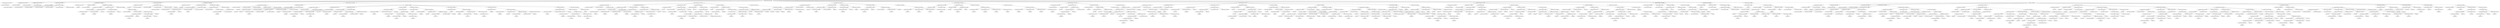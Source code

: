 strict digraph  {
<_ast.alias object at 0xa1aa06a90>;
<_ast.ImportFrom object at 0xa1c5d7090>;
<_ast.alias object at 0xa1c0e0610>;
<_ast.ImportFrom object at 0xa1c5d7310>;
<_ast.alias object at 0xa1c0d7710>;
<_ast.alias object at 0xa1c5c21d0>;
<_ast.ImportFrom object at 0xa1c0d7690>;
<_ast.Store object at 0x10295c290>;
<_ast.Name object at 0xa1c0d6410>;
<_ast.Str object at 0xa1c58fc10>;
<_ast.Str object at 0xa1c58f510>;
<_ast.Str object at 0xa1c5cbe50>;
<_ast.Str object at 0xa1c5cb0d0>;
<_ast.Str object at 0xa1c5cba90>;
<_ast.Load object at 0x10295c1d0>;
<_ast.Tuple object at 0xa1c0c8fd0>;
<_ast.Assign object at 0xa1c0d6390>;
<_ast.Name object at 0xa1a7111d0>;
Load3316378;
<_ast.Str object at 0xa1c0b9950>;
<_ast.Expr object at 0xa16b89c10>;
<_ast.arg object at 0xa1c0eda50>;
<_ast.arguments object at 0xa1c60d390>;
<_ast.Name object at 0xa1c5a2850>;
Store9388256;
<_ast.Name object at 0xa1c5a2950>;
Store3133896;
<_ast.Tuple object at 0xa1c1190d0>;
Store7041422;
<_ast.Name object at 0xa1c0dd290>;
Load8282549;
<_ast.Attribute object at 0xa1c0dd250>;
Load9034148;
<_ast.Assign object at 0xa1c122550>;
<_ast.Str object at 0xa1c0b6b50>;
<_ast.Mod object at 0x102961090>;
<_ast.Name object at 0xa1c0dc5d0>;
Load7725923;
<_ast.Attribute object at 0xa1c0dc290>;
Load5522950;
<_ast.Name object at 0xa1c0b5f90>;
Load986210;
<_ast.Attribute object at 0xa1c0b5fd0>;
Load2718484;
<_ast.Tuple object at 0xa1c0dc210>;
Load3590028;
<_ast.BinOp object at 0xa1c0b6590>;
<_ast.Return object at 0xa1c0cf950>;
<_ast.FunctionDef object at 0xa1c0b98d0>;
<_ast.ClassDef object at 0xa1ba06fd0>;
<_ast.Name object at 0xa17e12e50>;
Store2461599;
<_ast.Str object at 0xa1c0d8a50>;
<_ast.Str object at 0xa1c0d8350>;
<_ast.Str object at 0xa1c0d8110>;
<_ast.Str object at 0xa1c0d8b10>;
<_ast.Tuple object at 0xa1c0d8e10>;
Load9370097;
<_ast.Assign object at 0xa1aabe110>;
<_ast.Name object at 0xa1c11ec50>;
Load7765404;
<_ast.arg object at 0xa1c0aa990>;
<_ast.arg object at 0xa1c0af510>;
<_ast.arguments object at 0xa1c5bd7d0>;
<_ast.Name object at 0xa1c0ee310>;
Load8147325;
<_ast.Attribute object at 0xa17c0f150>;
Store9871371;
<_ast.Name object at 0xa1a9c9e50>;
Load349424;
<_ast.Assign object at 0xa1c0af990>;
<_ast.FunctionDef object at 0xa17df3810>;
<_ast.arg object at 0xa1c0b2e90>;
<_ast.arg object at 0xa1c0b2e50>;
<_ast.arg object at 0xa17dfe190>;
<_ast.arguments object at 0xa1c0f8710>;
<_ast.Name object at 0xa1c0b0e50>;
Load4216639;
<_ast.Str object at 0xa1c0b0d90>;
<_ast.Call object at 0xa1c0b0e10>;
<_ast.Raise object at 0xa1c0b0f10>;
<_ast.FunctionDef object at 0xa1a9c9f90>;
<_ast.ClassDef object at 0xa1c0d8610>;
<_ast.arg object at 0xa1c0b0d50>;
<_ast.arg object at 0xa1c0b0c90>;
<_ast.arg object at 0xa1c0b0cd0>;
<_ast.arg object at 0xa1c0b0c10>;
<_ast.arg object at 0xa1c0b0c50>;
<_ast.arguments object at 0xa1c0b0d10>;
<_ast.Name object at 0xa1c0b0bd0>;
Store5346386;
<_ast.Name object at 0xa1c0b0b50>;
Load7029549;
<_ast.Name object at 0xa1c0b0a90>;
Load9641019;
<_ast.Name object at 0xa1c0b0a10>;
Load1956714;
<_ast.Add object at 0x10295cc90>;
<_ast.Str object at 0xa1c0b0a50>;
<_ast.BinOp object at 0xa1c0b0ad0>;
<_ast.NameConstant object at 0xa1c0b0990>;
<_ast.Call object at 0xa1c0b0b10>;
<_ast.Assign object at 0xa1c0b0b90>;
<_ast.Name object at 0xa1c0b09d0>;
Load8203638;
<_ast.IsNot object at 0x102961fd0>;
<_ast.NameConstant object at 0xa1c0b0910>;
<_ast.Compare object at 0xa1c0eddd0>;
<_ast.Name object at 0xa1c0b0890>;
Load3816055;
<_ast.Name object at 0xa1c0b0810>;
Load9004463;
<_ast.Starred object at 0xa1c0b08d0>;
Load7380184;
<_ast.Name object at 0xa1c0b0790>;
Load28208;
<_ast.keyword object at 0xa1c0b0850>;
<_ast.Call object at 0xa1c0b0950>;
<_ast.Return object at 0xa1c119650>;
<_ast.Name object at 0xa1c0b0750>;
Store7177439;
<_ast.Name object at 0xa1c0b06d0>;
Load4842521;
<_ast.Name object at 0xa1c0b0610>;
Load2671697;
<_ast.Name object at 0xa1c0b0590>;
Load7432580;
<_ast.Str object at 0xa1c0b05d0>;
<_ast.BinOp object at 0xa1c0b0650>;
Add6001565;
<_ast.NameConstant object at 0xa1c0b0510>;
<_ast.Call object at 0xa1c0b0690>;
<_ast.Assign object at 0xa1c0b0710>;
<_ast.Name object at 0xa1c0b04d0>;
Load845502;
<_ast.NameConstant object at 0xa1c0b0410>;
<_ast.Compare object at 0xa1c0b0490>;
IsNot2837589;
<_ast.Name object at 0xa1c0b03d0>;
Load5299668;
<_ast.Name object at 0xa1c0b0350>;
Load1830228;
<_ast.Starred object at 0xa1c0b0310>;
Load8476406;
<_ast.Name object at 0xa1c0b02d0>;
Load1548992;
<_ast.keyword object at 0xa1c0b0290>;
<_ast.Call object at 0xa1c0b0390>;
<_ast.Expr object at 0xa1c0b0450>;
<_ast.If object at 0xa1c0b0550>;
<_ast.Name object at 0xa1c0b0250>;
Store9030156;
<_ast.Name object at 0xa1c0b01d0>;
Load8603169;
<_ast.Name object at 0xa1c0b0110>;
Load7074823;
<_ast.Name object at 0xa1c0b0090>;
Load4417764;
<_ast.Str object at 0xa1c0b00d0>;
<_ast.BinOp object at 0xa1c0b0150>;
Add9404606;
<_ast.Call object at 0xa1c0b0190>;
<_ast.Assign object at 0xa1c0b0210>;
<_ast.Name object at 0xa1c0b0f50>;
Store5397678;
<_ast.Name object at 0xa1c0b0fd0>;
Load8335465;
<_ast.Name object at 0xa17e01590>;
Load7704135;
<_ast.Starred object at 0xa17e01810>;
Load1459552;
<_ast.Name object at 0xa17e01510>;
Load8166215;
<_ast.keyword object at 0xa17e015d0>;
<_ast.Call object at 0xa1c0b0f90>;
<_ast.Assign object at 0xa1c0b0050>;
<_ast.Name object at 0xa17e01490>;
Store6939818;
<_ast.Name object at 0xa17e01410>;
Load3305888;
<_ast.Name object at 0xa17e01450>;
Load1515529;
<_ast.Name object at 0xa17e013d0>;
Load184539;
<_ast.Str object at 0xa17e01310>;
<_ast.BinOp object at 0xa17e01390>;
Add2982140;
<_ast.NameConstant object at 0xa17e01350>;
<_ast.Call object at 0xa17e014d0>;
<_ast.Assign object at 0xa17e01550>;
<_ast.Name object at 0xa17e01210>;
Load424510;
<_ast.NameConstant object at 0xa17e01250>;
<_ast.Compare object at 0xa17e012d0>;
IsNot6567101;
<_ast.Name object at 0xa17e01110>;
Load3681288;
<_ast.Name object at 0xa17e01090>;
Load1252469;
<_ast.Starred object at 0xa17e01150>;
Load7791929;
<_ast.Name object at 0xa17e01050>;
Load988150;
<_ast.keyword object at 0xa17e010d0>;
<_ast.Call object at 0xa17e011d0>;
<_ast.Expr object at 0xa17e01190>;
<_ast.If object at 0xa17e01290>;
<_ast.Name object at 0xa17e01790>;
Load7506816;
<_ast.Return object at 0xa17e016d0>;
<_ast.If object at 0xa1c5dcd10>;
<_ast.FunctionDef object at 0xa1c0b0dd0>;
<_ast.arg object at 0xa17e018d0>;
<_ast.arg object at 0xa17e01910>;
<_ast.arg object at 0xa17e01950>;
<_ast.arguments object at 0xa17e01890>;
<_ast.arg object at 0xa17e01a10>;
<_ast.arg object at 0xa17e01a50>;
<_ast.arg object at 0xa17e01a90>;
<_ast.arguments object at 0xa17e019d0>;
<_ast.Name object at 0xa17e01b50>;
Load8321472;
<_ast.Name object at 0xa17e01b90>;
Load2335029;
<_ast.Name object at 0xa17e01bd0>;
Load6262315;
<_ast.Name object at 0xa17e01c10>;
Load5498492;
<_ast.Name object at 0xa17e01c90>;
Load2647250;
<_ast.Starred object at 0xa17e01c50>;
Load9431649;
<_ast.Name object at 0xa17e01d10>;
Load2747274;
<_ast.keyword object at 0xa17e01cd0>;
<_ast.Call object at 0xa17e01b10>;
<_ast.Return object at 0xa17e01ad0>;
<_ast.Name object at 0xa17e01d90>;
Load3237962;
<_ast.Name object at 0xa17e01dd0>;
Load272288;
<_ast.Call object at 0xa17e01d50>;
<_ast.FunctionDef object at 0xa17e01990>;
<_ast.Name object at 0xa17e01e50>;
Store76749;
<_ast.Str object at 0xa17e01ed0>;
<_ast.Name object at 0xa17e01f50>;
Load7082140;
<_ast.Str object at 0xa17e01f90>;
<_ast.Tuple object at 0xa17e01f10>;
Load3493878;
<_ast.BinOp object at 0xa17e01e90>;
Mod4085886;
<_ast.Assign object at 0xa17e01e10>;
<_ast.Name object at 0xa17e28050>;
Store8724181;
<_ast.Or object at 0x10295cb50>;
<_ast.Name object at 0xa17e28190>;
Load9326585;
<_ast.Name object at 0xa17e281d0>;
Load4379432;
<_ast.Str object at 0xa17e28210>;
<_ast.NameConstant object at 0xa17e28250>;
<_ast.Call object at 0xa17e28150>;
<_ast.Str object at 0xa17e28290>;
<_ast.BoolOp object at 0xa17e28110>;
<_ast.Attribute object at 0xa17e280d0>;
Load4113856;
<_ast.Call object at 0xa17e28090>;
<_ast.Assign object at 0xa17e01fd0>;
<_ast.Name object at 0xa17e282d0>;
Load20190;
<_ast.Name object at 0xa17e28390>;
Load767048;
<_ast.Attribute object at 0xa17e28350>;
Store9595614;
<_ast.Str object at 0xa17e28410>;
<_ast.Name object at 0xa17e28490>;
Load6306235;
<_ast.Name object at 0xa17e284d0>;
Load3139757;
<_ast.Tuple object at 0xa17e28450>;
Load1407204;
<_ast.BinOp object at 0xa17e283d0>;
Mod2090501;
<_ast.Assign object at 0xa17e28310>;
<_ast.Name object at 0xa17e28590>;
Load7517675;
<_ast.Attribute object at 0xa17e28550>;
Store4839509;
<_ast.Name object at 0xa17e285d0>;
Load4720439;
<_ast.Assign object at 0xa17e28510>;
<_ast.If object at 0xa1a316a90>;
<_ast.Name object at 0xa17e28690>;
Load5863048;
<_ast.Name object at 0xa17e286d0>;
Load8398245;
<_ast.Name object at 0xa17e28710>;
Load6193646;
<_ast.Name object at 0xa17e28750>;
Load8394855;
<_ast.Call object at 0xa17e28650>;
<_ast.Expr object at 0xa17e28610>;
<_ast.FunctionDef object at 0xa17e01850>;
<_ast.arg object at 0xa17e28810>;
<_ast.arg object at 0xa17e28850>;
<_ast.arg object at 0xa17e28890>;
<_ast.arguments object at 0xa17e287d0>;
<_ast.Name object at 0xa17e28910>;
Store678825;
<_ast.Name object at 0xa17e28990>;
Load5563777;
<_ast.Str object at 0xa17e289d0>;
<_ast.BinOp object at 0xa17e28950>;
Add2931210;
<_ast.Assign object at 0xa17e288d0>;
<_ast.Name object at 0xa17e28a90>;
Load9622389;
<_ast.Attribute object at 0xa17e28a50>;
Store2462435;
<_ast.Name object at 0xa17e28ad0>;
Load489024;
<_ast.Assign object at 0xa17e28a10>;
<_ast.Name object at 0xa17e28b90>;
Load1276665;
<_ast.Attribute object at 0xa17e28b50>;
Store9209522;
<_ast.Str object at 0xa17e28c10>;
<_ast.Name object at 0xa17e28c50>;
Load7513322;
<_ast.BinOp object at 0xa17e28bd0>;
Mod4362609;
<_ast.Assign object at 0xa17e28b10>;
<_ast.Name object at 0xa17e28d10>;
Load4024944;
<_ast.Name object at 0xa17e28d50>;
Load6498373;
<_ast.Name object at 0xa17e28d90>;
Load1702161;
<_ast.Name object at 0xa17e28dd0>;
Load6927385;
<_ast.Call object at 0xa17e28cd0>;
<_ast.Expr object at 0xa17e28c90>;
<_ast.FunctionDef object at 0xa17e28790>;
<_ast.arg object at 0xa17e28e90>;
<_ast.arg object at 0xa17e28ed0>;
<_ast.arguments object at 0xa17e28e50>;
<_ast.Name object at 0xa17e28f50>;
Store9749979;
<_ast.Name object at 0xa17e28fd0>;
Load6951038;
<_ast.Attribute object at 0xa17e28f90>;
Load768377;
<_ast.Assign object at 0xa17e28f10>;
<_ast.Name object at 0xa17e270d0>;
Load4497914;
<_ast.Name object at 0xa17e27110>;
Load4825948;
<_ast.Name object at 0xa17e27150>;
Load2687491;
<_ast.Name object at 0xa17e27190>;
Load380338;
<_ast.Call object at 0xa17e27090>;
<_ast.Expr object at 0xa17e27050>;
<_ast.Name object at 0xa17e27250>;
Load6935296;
<_ast.Name object at 0xa17e27290>;
Load5543090;
<_ast.Name object at 0xa17e272d0>;
Load5401363;
<_ast.Name object at 0xa17e27310>;
Load4262586;
<_ast.Call object at 0xa17e27210>;
<_ast.Expr object at 0xa17e271d0>;
<_ast.FunctionDef object at 0xa17e28e10>;
<_ast.arg object at 0xa17e273d0>;
<_ast.arguments object at 0xa17e27390>;
<_ast.Name object at 0xa17e27450>;
Store8580040;
<_ast.Name object at 0xa17e27550>;
Load8298848;
<_ast.Attribute object at 0xa17e27510>;
Load2888259;
<_ast.Attribute object at 0xa17e274d0>;
Load2148561;
<_ast.Str object at 0xa17e27590>;
<_ast.Call object at 0xa17e27490>;
<_ast.Assign object at 0xa17e27410>;
<_ast.Name object at 0xa17e27610>;
Store5493052;
<_ast.Name object at 0xa17e27650>;
Load7614684;
<_ast.Name object at 0xa17e27690>;
Load7760728;
<_ast.Call object at 0xa1c0d8f50>;
<_ast.And object at 0x10295ca90>;
<_ast.Name object at 0xa17e27790>;
Load4852169;
<_ast.Name object at 0xa17e277d0>;
Load1557319;
<_ast.Compare object at 0xa17e27750>;
IsNot6103417;
<_ast.Name object at 0xa17e27850>;
Load9770249;
<_ast.Eq object at 0x102961a90>;
<_ast.Name object at 0xa17e27950>;
Load4147982;
<_ast.Attribute object at 0xa17e27910>;
Load5885189;
<_ast.Attribute object at 0xa17e278d0>;
Load6022963;
<_ast.Str object at 0xa17e27990>;
<_ast.Call object at 0xa17e27890>;
<_ast.Compare object at 0xa17e27810>;
<_ast.BoolOp object at 0xa17e27710>;
<_ast.Name object at 0xa17e27a50>;
Load9979898;
<_ast.Name object at 0xa17e27a90>;
Load121118;
<_ast.Name object at 0xa17e27ad0>;
Load1943083;
<_ast.Call object at 0xa17e27a10>;
<_ast.Raise object at 0xa17e279d0>;
<_ast.If object at 0xa17e276d0>;
<_ast.For object at 0xa17e275d0>;
<_ast.Name object at 0xa17e27b50>;
Load8957208;
<_ast.Return object at 0xa17e27b10>;
<_ast.FunctionDef object at 0xa17e27350>;
<_ast.arg object at 0xa17e27c10>;
<_ast.arg object at 0xa17e27c50>;
<_ast.arguments object at 0xa17e27bd0>;
<_ast.Name object at 0xa17e27d10>;
Store7434630;
<_ast.Name object at 0xa17e27d90>;
Load9233833;
<_ast.Name object at 0xa17e27dd0>;
Load647305;
<_ast.Call object at 0xa17e27d50>;
<_ast.Assign object at 0xa17e27cd0>;
<_ast.Name object at 0xa17e27e90>;
Store3740135;
<_ast.Name object at 0xa17e27ed0>;
Store6370349;
<_ast.Tuple object at 0xa17e27e50>;
Store8851873;
<_ast.Name object at 0xa17e27f90>;
Load6948937;
<_ast.Attribute object at 0xa17e27f50>;
Load6755134;
<_ast.Str object at 0xa17e27fd0>;
<_ast.Num object at 0xa17e08050>;
<_ast.Call object at 0xa17e27f10>;
<_ast.Assign object at 0xa17e27e10>;
<_ast.Name object at 0xa17e080d0>;
Store3971918;
<_ast.Str object at 0xa17e08150>;
<_ast.Name object at 0xa17e081d0>;
Load7001441;
<_ast.Name object at 0xa1c0db9d0>;
Load6154585;
<_ast.Str object at 0xa1c0dbc10>;
<_ast.Compare object at 0xa1c0dbb90>;
Eq57394;
<_ast.Name object at 0xa1c0dba50>;
Load6206006;
<_ast.Name object at 0xa1c0dbc90>;
Load551984;
<_ast.IfExp object at 0xa17e08210>;
<_ast.Tuple object at 0xa17e08190>;
Load7919574;
<_ast.BinOp object at 0xa17e08110>;
Mod1891971;
<_ast.Assign object at 0xa17e08090>;
<_ast.Name object at 0xa1c0dbb50>;
Load7440487;
<_ast.In object at 0x1029690d0>;
<_ast.Name object at 0xa1c0dbbd0>;
Load981849;
<_ast.Name object at 0xa1c0dbe10>;
Load5362781;
<_ast.Call object at 0xa1c0dbd90>;
<_ast.Compare object at 0xa1c0dbd10>;
<_ast.Return object at 0xa1c0dbc50>;
<_ast.If object at 0xa1c0dbad0>;
<_ast.Name object at 0xa1c0dbf10>;
Load3239284;
<_ast.Str object at 0xa1c0dbd50>;
<_ast.Compare object at 0xa1c0dbcd0>;
Eq3626231;
<_ast.arg object at 0xa1c0dbfd0>;
<_ast.arg object at 0xa1c0dbe50>;
<_ast.arg object at 0xa1c0dbf50>;
<_ast.arguments object at 0xa1c0dbdd0>;
<_ast.Name object at 0xa17e08290>;
Load7635360;
<_ast.Name object at 0xa17e08310>;
Load9998538;
<_ast.Name object at 0xa17e08350>;
Load4415441;
<_ast.Name object at 0xa17e08390>;
Load3594725;
<_ast.Call object at 0xa17e082d0>;
<_ast.Name object at 0xa17e083d0>;
Load365589;
<_ast.Name object at 0xa17e08410>;
Load4363557;
<_ast.Name object at 0xa17e08490>;
Load1403211;
<_ast.Starred object at 0xa17e08450>;
Load5876982;
<_ast.Name object at 0xa17e08510>;
Load141648;
<_ast.keyword object at 0xa17e084d0>;
<_ast.Call object at 0xa17e08250>;
<_ast.Return object at 0xa1c0dbed0>;
<_ast.FunctionDef object at 0xa1c0dbf90>;
<_ast.arg object at 0xa17e085d0>;
<_ast.arg object at 0xa17e08610>;
<_ast.arg object at 0xa17e08650>;
<_ast.arguments object at 0xa17e08590>;
<_ast.Name object at 0xa17e086d0>;
Store8089251;
<_ast.Name object at 0xa17e08750>;
Load807418;
<_ast.Name object at 0xa17e087d0>;
Load5105509;
<_ast.Name object at 0xa17e08810>;
Load4439559;
<_ast.Name object at 0xa17e08850>;
Load9828100;
<_ast.Call object at 0xa17e08790>;
<_ast.Name object at 0xa17e08890>;
Load4717901;
<_ast.NameConstant object at 0xa17e088d0>;
<_ast.Call object at 0xa17e08710>;
<_ast.Assign object at 0xa17e08690>;
<_ast.Name object at 0xa17e08990>;
Load5524998;
<_ast.NameConstant object at 0xa17e089d0>;
<_ast.Compare object at 0xa17e08950>;
IsNot8083363;
<_ast.Name object at 0xa17e08a90>;
Load6166929;
<_ast.Name object at 0xa17e08b10>;
Load3345389;
<_ast.Starred object at 0xa17e08ad0>;
Load1849723;
<_ast.Name object at 0xa17e08b90>;
Load4400625;
<_ast.keyword object at 0xa17e08b50>;
<_ast.Call object at 0xa17e08a50>;
<_ast.Return object at 0xa17e08a10>;
<_ast.If object at 0xa17e08910>;
<_ast.FunctionDef object at 0xa17e08550>;
<_ast.If object at 0xa1c0dbe90>;
<_ast.Name object at 0xa17e08c50>;
Load9927834;
<_ast.Attribute object at 0xa17e08c10>;
Store4860305;
<_ast.Name object at 0xa17e08c90>;
Load5209645;
<_ast.Assign object at 0xa17e08bd0>;
<_ast.Name object at 0xa17e08d50>;
Load2441816;
<_ast.Name object at 0xa17e08d90>;
Load4299527;
<_ast.Name object at 0xa17e08dd0>;
Load3513732;
<_ast.Name object at 0xa17e08e10>;
Load9041033;
<_ast.Call object at 0xa17e08d10>;
<_ast.Expr object at 0xa17e08cd0>;
<_ast.FunctionDef object at 0xa17e27b90>;
<_ast.arg object at 0xa17e08ed0>;
<_ast.arguments object at 0xa17e08e90>;
<_ast.Str object at 0xa17e08f50>;
<_ast.Expr object at 0xa17e08f10>;
<_ast.Not object at 0x1029617d0>;
<_ast.Name object at 0xa17e02090>;
Load729869;
<_ast.Name object at 0xa17e020d0>;
Load6711786;
<_ast.Name object at 0xa17e02110>;
Load5427055;
<_ast.Call object at 0xa17e02050>;
<_ast.UnaryOp object at 0xa17e08fd0>;
<_ast.Name object at 0xa17e02190>;
Load6202761;
<_ast.Str object at 0xa17e02210>;
<_ast.Name object at 0xa17e02250>;
Load1478834;
<_ast.BinOp object at 0xa17e021d0>;
Mod5081854;
<_ast.Call object at 0xa17e02150>;
<_ast.Raise object at 0xa1aa5e510>;
<_ast.If object at 0xa17e08f90>;
<_ast.Name object at 0xa17e02310>;
Store3567603;
<_ast.Name object at 0xa17e02350>;
Store3106932;
<_ast.Tuple object at 0xa17e022d0>;
Store6352755;
<_ast.Name object at 0xa17e023d0>;
Load7231021;
<_ast.Name object at 0xa17e024d0>;
Load1137426;
<_ast.Name object at 0xa17e02510>;
Load9061410;
<_ast.Call object at 0xa17e02490>;
<_ast.Attribute object at 0xa17e02450>;
Load6781347;
<_ast.Call object at 0xa17e02410>;
<_ast.Call object at 0xa17e02390>;
<_ast.Name object at 0xa17e025d0>;
Load3721532;
<_ast.Name object at 0xa17e02610>;
Load3438875;
<_ast.Name object at 0xa17e02650>;
Load9671817;
<_ast.Call object at 0xa17e02590>;
<_ast.Name object at 0xa17e02710>;
Load6991454;
<_ast.Name object at 0xa17e02750>;
Load8378250;
<_ast.Name object at 0xa17e027d0>;
Load8308512;
<_ast.Attribute object at 0xa17e02790>;
Load4880600;
<_ast.Call object at 0xa17e026d0>;
<_ast.Expr object at 0xa17e02690>;
<_ast.If object at 0xa17e02550>;
<_ast.For object at 0xa17e02290>;
<_ast.Name object at 0xa17e02890>;
Store9384598;
<_ast.Name object at 0xa17e028d0>;
Store323873;
<_ast.Tuple object at 0xa17e02850>;
Store7629302;
<_ast.Name object at 0xa17e02950>;
Load5456559;
<_ast.Name object at 0xa17e02a50>;
Load1272701;
<_ast.Name object at 0xa17e02a90>;
Load9351904;
<_ast.Call object at 0xa17e02a10>;
<_ast.Attribute object at 0xa17e029d0>;
Load2295112;
<_ast.Call object at 0xa17e02990>;
<_ast.Call object at 0xa17e02910>;
<_ast.Name object at 0xa17e02b90>;
Load3645530;
<_ast.Name object at 0xa17e02bd0>;
Load2442972;
<_ast.Call object at 0xa17e02b50>;
<_ast.Name object at 0xa17e02cd0>;
Load7797656;
<_ast.Attribute object at 0xa17e02c90>;
Load5944529;
<_ast.Attribute object at 0xa17e02c50>;
Load5794300;
<_ast.Name object at 0xa17e02d10>;
Load7297609;
<_ast.Call object at 0xa17e02c10>;
<_ast.BoolOp object at 0xa17e02b10>;
And6546960;
<_ast.Name object at 0xa17e02dd0>;
Load4048992;
<_ast.Name object at 0xa17e02e10>;
Load3740021;
<_ast.Name object at 0xa17e02e90>;
Load4759246;
<_ast.Attribute object at 0xa17e02e50>;
Load8041917;
<_ast.Call object at 0xa17e02d90>;
<_ast.Expr object at 0xa17e02d50>;
<_ast.If object at 0xa17e02ad0>;
<_ast.For object at 0xa17e02810>;
<_ast.Name object at 0xa17e02f10>;
Load5693619;
<_ast.Return object at 0xa17e02ed0>;
<_ast.FunctionDef object at 0xa17e08e50>;
<_ast.arg object at 0xa17e02fd0>;
<_ast.arguments object at 0xa17e02f90>;
<_ast.Str object at 0xa17df8090>;
<_ast.Expr object at 0xa17df8050>;
<_ast.Name object at 0xa17df8190>;
Load7792002;
<_ast.Name object at 0xa17df81d0>;
Load3462527;
<_ast.Call object at 0xa17df8150>;
<_ast.UnaryOp object at 0xa17df8110>;
Not4781641;
<_ast.Name object at 0xa17df8290>;
Load1279904;
<_ast.Str object at 0xa17df8310>;
<_ast.Name object at 0xa17df8350>;
Load6565306;
<_ast.BinOp object at 0xa17df82d0>;
Mod28098;
<_ast.Call object at 0xa17df8250>;
<_ast.Raise object at 0xa17df8210>;
<_ast.If object at 0xa17df80d0>;
<_ast.Name object at 0xa17df8410>;
Load9554680;
<_ast.Name object at 0xa17df8450>;
Load8932276;
<_ast.Call object at 0xa17df83d0>;
<_ast.Return object at 0xa17df8390>;
<_ast.FunctionDef object at 0xa17e02f50>;
<_ast.Name object at 0xa17df84d0>;
Load6972104;
<_ast.Str object at 0xa17df8550>;
<_ast.Expr object at 0xa17df8510>;
<_ast.arg object at 0xa17df8610>;
<_ast.arg object at 0xa17df8650>;
<_ast.arg object at 0xa17df8690>;
<_ast.arg object at 0xa17df86d0>;
<_ast.arguments object at 0xa17df85d0>;
<_ast.Name object at 0xa17df8790>;
Load5691614;
<_ast.Name object at 0xa17df8850>;
Load2783779;
<_ast.Attribute object at 0xa17df8810>;
Load4427088;
<_ast.Name object at 0xa17df8890>;
Load9068661;
<_ast.Name object at 0xa17df88d0>;
Load7693581;
<_ast.Name object at 0xa17df8910>;
Load6274327;
<_ast.Name object at 0xa17df8950>;
Load5155915;
<_ast.Call object at 0xa17df87d0>;
<_ast.Call object at 0xa17df8750>;
<_ast.Return object at 0xa17df8710>;
<_ast.FunctionDef object at 0xa17df8590>;
<_ast.ClassDef object at 0xa17df8490>;
<_ast.Name object at 0xa17df89d0>;
Store8470577;
<_ast.Name object at 0xa17df8a50>;
Load5444957;
<_ast.Str object at 0xa17df8a90>;
<_ast.Name object at 0xa17df8b10>;
Load6639584;
<_ast.Tuple object at 0xa17df8ad0>;
Load5240417;
<_ast.Str object at 0xa17df8b90>;
<_ast.Str object at 0xa17df8bd0>;
<_ast.Dict object at 0xa17df8b50>;
<_ast.Call object at 0xa17df8a10>;
<_ast.Assign object at 0xa17df8990>;
<_ast.Name object at 0xa17df8c50>;
Load5219588;
<_ast.Str object at 0xa17df8c90>;
<_ast.Compare object at 0xa17df8c10>;
Eq9756344;
<_ast.alias object at 0xa17df8d10>;
<_ast.Import object at 0xa17df8cd0>;
<_ast.alias object at 0xa17df8d50>;
<_ast.Import object at 0xa17f16d90>;
<_ast.Name object at 0xa17df8dd0>;
Load6882545;
<_ast.arg object at 0xa17df8e90>;
<_ast.arg object at 0xa17df8ed0>;
<_ast.arg object at 0xa17df8f10>;
<_ast.arguments object at 0xa17df8e50>;
<_ast.Str object at 0xa17df8f90>;
<_ast.Expr object at 0xa17df8f50>;
<_ast.Name object at 0xa1c0b4090>;
Load7435069;
<_ast.Str object at 0xa1c0b40d0>;
<_ast.Call object at 0xa1c0b4050>;
<_ast.Expr object at 0xa17df8fd0>;
<_ast.Name object at 0xa1c0b4190>;
Load5350948;
<_ast.Attribute object at 0xa1c0b4150>;
Store4393133;
<_ast.Name object at 0xa1c0b4250>;
Load1910727;
<_ast.Attribute object at 0xa1c0b4210>;
Load3283478;
<_ast.Call object at 0xa1c0b41d0>;
<_ast.Assign object at 0xa1c0b4110>;
<_ast.FunctionDef object at 0xa17df8e10>;
<_ast.arg object at 0xa1c0b4310>;
<_ast.arg object at 0xa1c0b4350>;
<_ast.arg object at 0xa1c0b4390>;
<_ast.arguments object at 0xa1c0b42d0>;
<_ast.Str object at 0xa1c0b4410>;
<_ast.Expr object at 0xa1c0b43d0>;
<_ast.Name object at 0xa1c0b44d0>;
Load8044068;
<_ast.Attribute object at 0xa1c0b4490>;
Store9323717;
<_ast.Name object at 0xa1c0b45d0>;
Load3731537;
<_ast.Attribute object at 0xa1c0b4590>;
Load8542748;
<_ast.Call object at 0xa1c0b4550>;
<_ast.Sub object at 0x10295cd50>;
<_ast.Name object at 0xa1c0b4650>;
Load8219286;
<_ast.Attribute object at 0xa1c0b4610>;
Load2600701;
<_ast.BinOp object at 0xa1c0b4510>;
<_ast.Assign object at 0xa1c0b4450>;
<_ast.Name object at 0xa1c0b4710>;
Load8048089;
<_ast.Str object at 0xa1c0b4790>;
<_ast.Name object at 0xa1c0b4810>;
Load2414810;
<_ast.Attribute object at 0xa1c0b47d0>;
Load1316738;
<_ast.BinOp object at 0xa1c0b4750>;
Mod4068446;
<_ast.Call object at 0xa1c0b46d0>;
<_ast.Expr object at 0xa1c0b4690>;
<_ast.FunctionDef object at 0xa1c0b4290>;
<_ast.ClassDef object at 0xa17df8d90>;
<_ast.Name object at 0xa1c0b4890>;
Load8224227;
<_ast.arg object at 0xa1c0b4950>;
<_ast.arg object at 0xa1c0b4990>;
<_ast.arguments object at 0xa1c0b4910>;
<_ast.Str object at 0xa1c0b4a10>;
<_ast.Expr object at 0xa1c0b49d0>;
<_ast.Name object at 0xa1c0b4ad0>;
Load9548971;
<_ast.Str object at 0xa1c0b4b50>;
<_ast.Name object at 0xa1c0b4b90>;
Load5460400;
<_ast.BinOp object at 0xa1c0b4b10>;
Mod4866857;
<_ast.Call object at 0xa1c0b4a90>;
<_ast.Expr object at 0xa1c0b4a50>;
<_ast.Name object at 0xa1c0b4cd0>;
Load9749687;
<_ast.Name object at 0xa1c0b4d10>;
Load3272087;
<_ast.Call object at 0xa1c0b4c90>;
<_ast.Name object at 0xa1c0b4d90>;
Store601085;
<_ast.withitem object at 0xa1c0b4c50>;
<_ast.Name object at 0xa1c0b4e10>;
Store4072264;
<_ast.Name object at 0xa1c0b4ed0>;
Load330904;
<_ast.Attribute object at 0xa1c0b4e90>;
Load7799792;
<_ast.Call object at 0xa1c0b4e50>;
<_ast.Assign object at 0xa17e710d0>;
<_ast.With object at 0xa1c0b4c10>;
<_ast.Name object at 0xa1c0b4f50>;
Load1787334;
<_ast.Name object at 0xa1c0e7050>;
Load6237930;
<_ast.Name object at 0xa1c0e7150>;
Load3370137;
<_ast.Attribute object at 0xa1c0e7110>;
Load7470087;
<_ast.Call object at 0xa1c0e70d0>;
<_ast.Num object at 0xa1c0e71d0>;
<_ast.Index object at 0xa1c0e7190>;
<_ast.Subscript object at 0xa1c0e7090>;
Load1567330;
<_ast.Call object at 0xa1c0b4fd0>;
<_ast.Expr object at 0xa1c0b4f90>;
<_ast.ExceptHandler object at 0xa1c0b4f10>;
<_ast.Name object at 0xa1c0e7210>;
Store5780887;
<_ast.Name object at 0xa1c0e72d0>;
Load1426280;
<_ast.Attribute object at 0xa1c0e7290>;
Load2749245;
<_ast.Name object at 0xa1c0e7310>;
Load5164478;
<_ast.Name object at 0xa1c0e7350>;
Load7856656;
<_ast.Call object at 0xa1c0e7250>;
<_ast.Assign object at 0xa187fe250>;
<_ast.Name object at 0xa1c0e7410>;
Load7919105;
<_ast.Str object at 0xa1c0e7490>;
<_ast.Name object at 0xa1c0e74d0>;
Load6130725;
<_ast.BinOp object at 0xa1c0e7450>;
Mod840811;
<_ast.Call object at 0xa1c0e73d0>;
<_ast.Expr object at 0xa1c0e7390>;
<_ast.Name object at 0xa1c0e7550>;
Load7091034;
<_ast.Return object at 0xa1c0e7510>;
<_ast.Try object at 0xa1c0b4bd0>;
<_ast.FunctionDef object at 0xa1c0b48d0>;
<_ast.ClassDef object at 0xa1c0b4850>;
<_ast.Name object at 0xa1c0e7590>;
Load4770415;
<_ast.Name object at 0xa1c0e75d0>;
Load9289233;
<_ast.Name object at 0xa1c0e7650>;
Store215847;
<_ast.Str object at 0xa1c0e7690>;
<_ast.Assign object at 0xa1c0e7610>;
<_ast.arg object at 0xa1c0e7750>;
<_ast.arg object at 0xa1c0e7790>;
<_ast.arg object at 0xa1c0e77d0>;
<_ast.arguments object at 0xa1c0e7710>;
<_ast.Str object at 0xa1c0e7850>;
<_ast.Expr object at 0xa1c0e7810>;
<_ast.Name object at 0xa1c0e7950>;
Load1282142;
<_ast.Attribute object at 0xa1c0e7910>;
Load2141074;
<_ast.Str object at 0xa1c0e7990>;
<_ast.Call object at 0xa1c0e78d0>;
<_ast.Return object at 0xa1c0e7890>;
<_ast.Name object at 0xa1c0e79d0>;
Load4881904;
<_ast.FunctionDef object at 0xa1c0e76d0>;
<_ast.arg object at 0xa1c0e7a90>;
<_ast.arg object at 0xa1c0e7ad0>;
<_ast.arg object at 0xa1c0e7b10>;
<_ast.arguments object at 0xa1c0e7a50>;
<_ast.Str object at 0xa1c0e7b90>;
<_ast.Expr object at 0xa1c0e7b50>;
<_ast.Name object at 0xa1c0e7c50>;
Load8778904;
<_ast.Str object at 0xa1c0e7cd0>;
<_ast.Name object at 0xa1c0e7d90>;
Load152116;
<_ast.Attribute object at 0xa1c0e7d50>;
Load3081754;
<_ast.Name object at 0xa1c0e7dd0>;
Load332708;
<_ast.Tuple object at 0xa1c0e7d10>;
Load2370940;
<_ast.BinOp object at 0xa1c0e7c90>;
Mod232258;
<_ast.Call object at 0xa1c0e7c10>;
<_ast.Expr object at 0xa1c0e7bd0>;
<_ast.Name object at 0xa1c0e7ed0>;
Load5045404;
<_ast.Attribute object at 0xa1c0e7e90>;
Load4308810;
<_ast.Name object at 0xa1c0e7f10>;
Load6707809;
<_ast.Name object at 0xa1c0e7f90>;
Load3770049;
<_ast.Starred object at 0xa1c0e7f50>;
Load6550937;
<_ast.Call object at 0xa1c0e7e50>;
<_ast.Expr object at 0xa1c0e7e10>;
<_ast.FunctionDef object at 0xa1c0e7a10>;
<_ast.arg object at 0xa1c0b7090>;
<_ast.arg object at 0xa1c0b70d0>;
<_ast.arguments object at 0xa1c0b7050>;
<_ast.Str object at 0xa1c0b7150>;
<_ast.Expr object at 0xa1c0b7110>;
<_ast.Name object at 0xa1c0b71d0>;
Store533326;
<_ast.Name object at 0xa1c0b7290>;
Load6331038;
<_ast.Attribute object at 0xa1c0b7250>;
Load8675091;
<_ast.Name object at 0xa1c0b72d0>;
Load5152400;
<_ast.Call object at 0xa1c0b7210>;
<_ast.Assign object at 0xa1c0b7190>;
<_ast.Name object at 0xa1c0b7390>;
Load9976609;
<_ast.NameConstant object at 0xa1c0b73d0>;
<_ast.Compare object at 0xa1c0b7350>;
IsNot785351;
<_ast.Name object at 0xa1c0b7490>;
Load8442539;
<_ast.Str object at 0xa1c0b7510>;
<_ast.Name object at 0xa1c0b75d0>;
Load6438876;
<_ast.Attribute object at 0xa1c0b7590>;
Load7911330;
<_ast.Name object at 0xa1c0b7610>;
Load7537854;
<_ast.Name object at 0xa1c0b7650>;
Load2847234;
<_ast.Tuple object at 0xa1c0b7550>;
Load6021668;
<_ast.BinOp object at 0xa1c0b74d0>;
Mod3756757;
<_ast.Call object at 0xa1c0b7450>;
<_ast.Expr object at 0xa1c0b7410>;
<_ast.Name object at 0xa1c0b7710>;
Load912692;
<_ast.Str object at 0xa1c0b7790>;
<_ast.Name object at 0xa1c0b7850>;
Load568705;
<_ast.Attribute object at 0xa1c0b7810>;
Load5703261;
<_ast.Name object at 0xa1c0b7890>;
Load5988487;
<_ast.Tuple object at 0xa1c0b77d0>;
Load7762380;
<_ast.BinOp object at 0xa1c0b7750>;
Mod5279244;
<_ast.Call object at 0xa1c0b76d0>;
<_ast.Expr object at 0xa1c0b7690>;
<_ast.If object at 0xa1c0b7310>;
<_ast.Name object at 0xa1c0b7910>;
Load6707924;
<_ast.Return object at 0xa1c0b78d0>;
<_ast.FunctionDef object at 0xa1c0e7fd0>;
<_ast.ClassDef object at 0xa1a316310>;
<_ast.Name object at 0xa1c0b7990>;
Load6458300;
<_ast.Name object at 0xa1c0b7a10>;
Store1746694;
<_ast.Str object at 0xa1c0b7a50>;
<_ast.Assign object at 0xa1c0b79d0>;
<_ast.arg object at 0xa1c0b7b10>;
<_ast.arg object at 0xa1c0b7b50>;
<_ast.arg object at 0xa1c0b7b90>;
<_ast.arguments object at 0xa1c0b7ad0>;
<_ast.Str object at 0xa1c0b7c10>;
<_ast.Expr object at 0xa1c0b7bd0>;
<_ast.Name object at 0xa1c0b7c90>;
Store9278943;
<_ast.Name object at 0xa1c0b7d50>;
Load5673000;
<_ast.Attribute object at 0xa1c0b7d10>;
Load9539462;
<_ast.Str object at 0xa1c0b7d90>;
<_ast.Call object at 0xa1c0b7cd0>;
<_ast.Assign object at 0xa1c0b7c50>;
<_ast.Name object at 0xa1c0b7e10>;
Store5503503;
<_ast.Name object at 0xa1c0b7ed0>;
Load3113556;
<_ast.Attribute object at 0xa1c0b7e90>;
Load8431976;
<_ast.Name object at 0xa1c0b7f10>;
Load8513514;
<_ast.Name object at 0xa1c0b7f50>;
Load3810900;
<_ast.Call object at 0xa1c0b7e50>;
<_ast.Assign object at 0xa1c0b7dd0>;
<_ast.Name object at 0xa1c0c4050>;
Load280417;
<_ast.Name object at 0xa1c0c4090>;
Load2198756;
<_ast.BinOp object at 0xa1c0b7fd0>;
Add3862761;
<_ast.Return object at 0xa1c0b7f90>;
<_ast.Name object at 0xa1c0c40d0>;
Load4106393;
<_ast.FunctionDef object at 0xa1c0b7a90>;
<_ast.ClassDef object at 0xa1c0b7950>;
<_ast.Name object at 0xa1c0c4150>;
Store3823356;
<_ast.Name object at 0xa1c0c41d0>;
Load3819733;
<_ast.Str object at 0xa1c0c4210>;
<_ast.Tuple object at 0xa1c0c4190>;
Load7531982;
<_ast.Assign object at 0xa1c0c4110>;
<_ast.Name object at 0xa1c0c4290>;
Store2535976;
<_ast.Name object at 0xa1c0c4310>;
Load2513627;
<_ast.Call object at 0xa1c0c42d0>;
<_ast.Assign object at 0xa1c0c4250>;
<_ast.Name object at 0xa1c0c4390>;
Store1508260;
<_ast.Name object at 0xa1c0c4410>;
Load4968425;
<_ast.Call object at 0xa1c0c43d0>;
<_ast.Assign object at 0xa1c0c4350>;
<_ast.Name object at 0xa1c0c4490>;
Store5526048;
<_ast.Name object at 0xa1c0c44d0>;
Load6759772;
<_ast.Name object at 0xa1c0c45d0>;
Load1993626;
<_ast.Attribute object at 0xa1c0c4590>;
Load6734446;
<_ast.Name object at 0xa1c0c4610>;
Load1782656;
<_ast.Call object at 0xa1c0c4550>;
<_ast.Expr object at 0xa1c0c4510>;
<_ast.Name object at 0xa1c0c4710>;
Load9713442;
<_ast.Attribute object at 0xa1c0c46d0>;
Load4293870;
<_ast.Name object at 0xa1c0c4750>;
Load1881976;
<_ast.Call object at 0xa1c0c4690>;
<_ast.Expr object at 0xa1c0c4650>;
<_ast.For object at 0xa1c0c4450>;
<_ast.If object at 0xa1654f190>;
<_ast.Module object at 0xa1c110e50>;
<_ast.ImportFrom object at 0xa1c5d7090> -> <_ast.alias object at 0xa1aa06a90>;
<_ast.ImportFrom object at 0xa1c5d7310> -> <_ast.alias object at 0xa1c0e0610>;
<_ast.ImportFrom object at 0xa1c0d7690> -> <_ast.alias object at 0xa1c0d7710>;
<_ast.ImportFrom object at 0xa1c0d7690> -> <_ast.alias object at 0xa1c5c21d0>;
<_ast.Name object at 0xa1c0d6410> -> <_ast.Store object at 0x10295c290>;
<_ast.Tuple object at 0xa1c0c8fd0> -> <_ast.Str object at 0xa1c58fc10>;
<_ast.Tuple object at 0xa1c0c8fd0> -> <_ast.Str object at 0xa1c58f510>;
<_ast.Tuple object at 0xa1c0c8fd0> -> <_ast.Str object at 0xa1c5cbe50>;
<_ast.Tuple object at 0xa1c0c8fd0> -> <_ast.Str object at 0xa1c5cb0d0>;
<_ast.Tuple object at 0xa1c0c8fd0> -> <_ast.Str object at 0xa1c5cba90>;
<_ast.Tuple object at 0xa1c0c8fd0> -> <_ast.Load object at 0x10295c1d0>;
<_ast.Assign object at 0xa1c0d6390> -> <_ast.Name object at 0xa1c0d6410>;
<_ast.Assign object at 0xa1c0d6390> -> <_ast.Tuple object at 0xa1c0c8fd0>;
<_ast.Name object at 0xa1a7111d0> -> Load3316378;
<_ast.Expr object at 0xa16b89c10> -> <_ast.Str object at 0xa1c0b9950>;
<_ast.arguments object at 0xa1c60d390> -> <_ast.arg object at 0xa1c0eda50>;
<_ast.Name object at 0xa1c5a2850> -> Store9388256;
<_ast.Name object at 0xa1c5a2950> -> Store3133896;
<_ast.Tuple object at 0xa1c1190d0> -> <_ast.Name object at 0xa1c5a2850>;
<_ast.Tuple object at 0xa1c1190d0> -> <_ast.Name object at 0xa1c5a2950>;
<_ast.Tuple object at 0xa1c1190d0> -> Store7041422;
<_ast.Name object at 0xa1c0dd290> -> Load8282549;
<_ast.Attribute object at 0xa1c0dd250> -> <_ast.Name object at 0xa1c0dd290>;
<_ast.Attribute object at 0xa1c0dd250> -> Load9034148;
<_ast.Assign object at 0xa1c122550> -> <_ast.Tuple object at 0xa1c1190d0>;
<_ast.Assign object at 0xa1c122550> -> <_ast.Attribute object at 0xa1c0dd250>;
<_ast.Name object at 0xa1c0dc5d0> -> Load7725923;
<_ast.Attribute object at 0xa1c0dc290> -> <_ast.Name object at 0xa1c0dc5d0>;
<_ast.Attribute object at 0xa1c0dc290> -> Load5522950;
<_ast.Name object at 0xa1c0b5f90> -> Load986210;
<_ast.Attribute object at 0xa1c0b5fd0> -> <_ast.Name object at 0xa1c0b5f90>;
<_ast.Attribute object at 0xa1c0b5fd0> -> Load2718484;
<_ast.Tuple object at 0xa1c0dc210> -> <_ast.Attribute object at 0xa1c0dc290>;
<_ast.Tuple object at 0xa1c0dc210> -> <_ast.Attribute object at 0xa1c0b5fd0>;
<_ast.Tuple object at 0xa1c0dc210> -> Load3590028;
<_ast.BinOp object at 0xa1c0b6590> -> <_ast.Str object at 0xa1c0b6b50>;
<_ast.BinOp object at 0xa1c0b6590> -> <_ast.Mod object at 0x102961090>;
<_ast.BinOp object at 0xa1c0b6590> -> <_ast.Tuple object at 0xa1c0dc210>;
<_ast.Return object at 0xa1c0cf950> -> <_ast.BinOp object at 0xa1c0b6590>;
<_ast.FunctionDef object at 0xa1c0b98d0> -> <_ast.arguments object at 0xa1c60d390>;
<_ast.FunctionDef object at 0xa1c0b98d0> -> <_ast.Assign object at 0xa1c122550>;
<_ast.FunctionDef object at 0xa1c0b98d0> -> <_ast.Return object at 0xa1c0cf950>;
<_ast.ClassDef object at 0xa1ba06fd0> -> <_ast.Name object at 0xa1a7111d0>;
<_ast.ClassDef object at 0xa1ba06fd0> -> <_ast.Expr object at 0xa16b89c10>;
<_ast.ClassDef object at 0xa1ba06fd0> -> <_ast.FunctionDef object at 0xa1c0b98d0>;
<_ast.Name object at 0xa17e12e50> -> Store2461599;
<_ast.Tuple object at 0xa1c0d8e10> -> <_ast.Str object at 0xa1c0d8a50>;
<_ast.Tuple object at 0xa1c0d8e10> -> <_ast.Str object at 0xa1c0d8350>;
<_ast.Tuple object at 0xa1c0d8e10> -> <_ast.Str object at 0xa1c0d8110>;
<_ast.Tuple object at 0xa1c0d8e10> -> <_ast.Str object at 0xa1c0d8b10>;
<_ast.Tuple object at 0xa1c0d8e10> -> Load9370097;
<_ast.Assign object at 0xa1aabe110> -> <_ast.Name object at 0xa17e12e50>;
<_ast.Assign object at 0xa1aabe110> -> <_ast.Tuple object at 0xa1c0d8e10>;
<_ast.Name object at 0xa1c11ec50> -> Load7765404;
<_ast.arguments object at 0xa1c5bd7d0> -> <_ast.arg object at 0xa1c0aa990>;
<_ast.arguments object at 0xa1c5bd7d0> -> <_ast.arg object at 0xa1c0af510>;
<_ast.Name object at 0xa1c0ee310> -> Load8147325;
<_ast.Attribute object at 0xa17c0f150> -> <_ast.Name object at 0xa1c0ee310>;
<_ast.Attribute object at 0xa17c0f150> -> Store9871371;
<_ast.Name object at 0xa1a9c9e50> -> Load349424;
<_ast.Assign object at 0xa1c0af990> -> <_ast.Attribute object at 0xa17c0f150>;
<_ast.Assign object at 0xa1c0af990> -> <_ast.Name object at 0xa1a9c9e50>;
<_ast.FunctionDef object at 0xa17df3810> -> <_ast.arguments object at 0xa1c5bd7d0>;
<_ast.FunctionDef object at 0xa17df3810> -> <_ast.Assign object at 0xa1c0af990>;
<_ast.arguments object at 0xa1c0f8710> -> <_ast.arg object at 0xa1c0b2e90>;
<_ast.arguments object at 0xa1c0f8710> -> <_ast.arg object at 0xa1c0b2e50>;
<_ast.arguments object at 0xa1c0f8710> -> <_ast.arg object at 0xa17dfe190>;
<_ast.Name object at 0xa1c0b0e50> -> Load4216639;
<_ast.Call object at 0xa1c0b0e10> -> <_ast.Name object at 0xa1c0b0e50>;
<_ast.Call object at 0xa1c0b0e10> -> <_ast.Str object at 0xa1c0b0d90>;
<_ast.Raise object at 0xa1c0b0f10> -> <_ast.Call object at 0xa1c0b0e10>;
<_ast.FunctionDef object at 0xa1a9c9f90> -> <_ast.arguments object at 0xa1c0f8710>;
<_ast.FunctionDef object at 0xa1a9c9f90> -> <_ast.Raise object at 0xa1c0b0f10>;
<_ast.ClassDef object at 0xa1c0d8610> -> <_ast.Name object at 0xa1c11ec50>;
<_ast.ClassDef object at 0xa1c0d8610> -> <_ast.FunctionDef object at 0xa17df3810>;
<_ast.ClassDef object at 0xa1c0d8610> -> <_ast.FunctionDef object at 0xa1a9c9f90>;
<_ast.arguments object at 0xa1c0b0d10> -> <_ast.arg object at 0xa1c0b0d50>;
<_ast.arguments object at 0xa1c0b0d10> -> <_ast.arg object at 0xa1c0b0c90>;
<_ast.arguments object at 0xa1c0b0d10> -> <_ast.arg object at 0xa1c0b0cd0>;
<_ast.arguments object at 0xa1c0b0d10> -> <_ast.arg object at 0xa1c0b0c10>;
<_ast.arguments object at 0xa1c0b0d10> -> <_ast.arg object at 0xa1c0b0c50>;
<_ast.Name object at 0xa1c0b0bd0> -> Store5346386;
<_ast.Name object at 0xa1c0b0b50> -> Load7029549;
<_ast.Name object at 0xa1c0b0a90> -> Load9641019;
<_ast.Name object at 0xa1c0b0a10> -> Load1956714;
<_ast.BinOp object at 0xa1c0b0ad0> -> <_ast.Name object at 0xa1c0b0a10>;
<_ast.BinOp object at 0xa1c0b0ad0> -> <_ast.Add object at 0x10295cc90>;
<_ast.BinOp object at 0xa1c0b0ad0> -> <_ast.Str object at 0xa1c0b0a50>;
<_ast.Call object at 0xa1c0b0b10> -> <_ast.Name object at 0xa1c0b0b50>;
<_ast.Call object at 0xa1c0b0b10> -> <_ast.Name object at 0xa1c0b0a90>;
<_ast.Call object at 0xa1c0b0b10> -> <_ast.BinOp object at 0xa1c0b0ad0>;
<_ast.Call object at 0xa1c0b0b10> -> <_ast.NameConstant object at 0xa1c0b0990>;
<_ast.Assign object at 0xa1c0b0b90> -> <_ast.Name object at 0xa1c0b0bd0>;
<_ast.Assign object at 0xa1c0b0b90> -> <_ast.Call object at 0xa1c0b0b10>;
<_ast.Name object at 0xa1c0b09d0> -> Load8203638;
<_ast.Compare object at 0xa1c0eddd0> -> <_ast.Name object at 0xa1c0b09d0>;
<_ast.Compare object at 0xa1c0eddd0> -> <_ast.IsNot object at 0x102961fd0>;
<_ast.Compare object at 0xa1c0eddd0> -> <_ast.NameConstant object at 0xa1c0b0910>;
<_ast.Name object at 0xa1c0b0890> -> Load3816055;
<_ast.Name object at 0xa1c0b0810> -> Load9004463;
<_ast.Starred object at 0xa1c0b08d0> -> <_ast.Name object at 0xa1c0b0810>;
<_ast.Starred object at 0xa1c0b08d0> -> Load7380184;
<_ast.Name object at 0xa1c0b0790> -> Load28208;
<_ast.keyword object at 0xa1c0b0850> -> <_ast.Name object at 0xa1c0b0790>;
<_ast.Call object at 0xa1c0b0950> -> <_ast.Name object at 0xa1c0b0890>;
<_ast.Call object at 0xa1c0b0950> -> <_ast.Starred object at 0xa1c0b08d0>;
<_ast.Call object at 0xa1c0b0950> -> <_ast.keyword object at 0xa1c0b0850>;
<_ast.Return object at 0xa1c119650> -> <_ast.Call object at 0xa1c0b0950>;
<_ast.Name object at 0xa1c0b0750> -> Store7177439;
<_ast.Name object at 0xa1c0b06d0> -> Load4842521;
<_ast.Name object at 0xa1c0b0610> -> Load2671697;
<_ast.Name object at 0xa1c0b0590> -> Load7432580;
<_ast.BinOp object at 0xa1c0b0650> -> <_ast.Name object at 0xa1c0b0590>;
<_ast.BinOp object at 0xa1c0b0650> -> Add6001565;
<_ast.BinOp object at 0xa1c0b0650> -> <_ast.Str object at 0xa1c0b05d0>;
<_ast.Call object at 0xa1c0b0690> -> <_ast.Name object at 0xa1c0b06d0>;
<_ast.Call object at 0xa1c0b0690> -> <_ast.Name object at 0xa1c0b0610>;
<_ast.Call object at 0xa1c0b0690> -> <_ast.BinOp object at 0xa1c0b0650>;
<_ast.Call object at 0xa1c0b0690> -> <_ast.NameConstant object at 0xa1c0b0510>;
<_ast.Assign object at 0xa1c0b0710> -> <_ast.Name object at 0xa1c0b0750>;
<_ast.Assign object at 0xa1c0b0710> -> <_ast.Call object at 0xa1c0b0690>;
<_ast.Name object at 0xa1c0b04d0> -> Load845502;
<_ast.Compare object at 0xa1c0b0490> -> <_ast.Name object at 0xa1c0b04d0>;
<_ast.Compare object at 0xa1c0b0490> -> IsNot2837589;
<_ast.Compare object at 0xa1c0b0490> -> <_ast.NameConstant object at 0xa1c0b0410>;
<_ast.Name object at 0xa1c0b03d0> -> Load5299668;
<_ast.Name object at 0xa1c0b0350> -> Load1830228;
<_ast.Starred object at 0xa1c0b0310> -> <_ast.Name object at 0xa1c0b0350>;
<_ast.Starred object at 0xa1c0b0310> -> Load8476406;
<_ast.Name object at 0xa1c0b02d0> -> Load1548992;
<_ast.keyword object at 0xa1c0b0290> -> <_ast.Name object at 0xa1c0b02d0>;
<_ast.Call object at 0xa1c0b0390> -> <_ast.Name object at 0xa1c0b03d0>;
<_ast.Call object at 0xa1c0b0390> -> <_ast.Starred object at 0xa1c0b0310>;
<_ast.Call object at 0xa1c0b0390> -> <_ast.keyword object at 0xa1c0b0290>;
<_ast.Expr object at 0xa1c0b0450> -> <_ast.Call object at 0xa1c0b0390>;
<_ast.If object at 0xa1c0b0550> -> <_ast.Compare object at 0xa1c0b0490>;
<_ast.If object at 0xa1c0b0550> -> <_ast.Expr object at 0xa1c0b0450>;
<_ast.Name object at 0xa1c0b0250> -> Store9030156;
<_ast.Name object at 0xa1c0b01d0> -> Load8603169;
<_ast.Name object at 0xa1c0b0110> -> Load7074823;
<_ast.Name object at 0xa1c0b0090> -> Load4417764;
<_ast.BinOp object at 0xa1c0b0150> -> <_ast.Name object at 0xa1c0b0090>;
<_ast.BinOp object at 0xa1c0b0150> -> Add9404606;
<_ast.BinOp object at 0xa1c0b0150> -> <_ast.Str object at 0xa1c0b00d0>;
<_ast.Call object at 0xa1c0b0190> -> <_ast.Name object at 0xa1c0b01d0>;
<_ast.Call object at 0xa1c0b0190> -> <_ast.Name object at 0xa1c0b0110>;
<_ast.Call object at 0xa1c0b0190> -> <_ast.BinOp object at 0xa1c0b0150>;
<_ast.Assign object at 0xa1c0b0210> -> <_ast.Name object at 0xa1c0b0250>;
<_ast.Assign object at 0xa1c0b0210> -> <_ast.Call object at 0xa1c0b0190>;
<_ast.Name object at 0xa1c0b0f50> -> Store5397678;
<_ast.Name object at 0xa1c0b0fd0> -> Load8335465;
<_ast.Name object at 0xa17e01590> -> Load7704135;
<_ast.Starred object at 0xa17e01810> -> <_ast.Name object at 0xa17e01590>;
<_ast.Starred object at 0xa17e01810> -> Load1459552;
<_ast.Name object at 0xa17e01510> -> Load8166215;
<_ast.keyword object at 0xa17e015d0> -> <_ast.Name object at 0xa17e01510>;
<_ast.Call object at 0xa1c0b0f90> -> <_ast.Name object at 0xa1c0b0fd0>;
<_ast.Call object at 0xa1c0b0f90> -> <_ast.Starred object at 0xa17e01810>;
<_ast.Call object at 0xa1c0b0f90> -> <_ast.keyword object at 0xa17e015d0>;
<_ast.Assign object at 0xa1c0b0050> -> <_ast.Name object at 0xa1c0b0f50>;
<_ast.Assign object at 0xa1c0b0050> -> <_ast.Call object at 0xa1c0b0f90>;
<_ast.Name object at 0xa17e01490> -> Store6939818;
<_ast.Name object at 0xa17e01410> -> Load3305888;
<_ast.Name object at 0xa17e01450> -> Load1515529;
<_ast.Name object at 0xa17e013d0> -> Load184539;
<_ast.BinOp object at 0xa17e01390> -> <_ast.Name object at 0xa17e013d0>;
<_ast.BinOp object at 0xa17e01390> -> Add2982140;
<_ast.BinOp object at 0xa17e01390> -> <_ast.Str object at 0xa17e01310>;
<_ast.Call object at 0xa17e014d0> -> <_ast.Name object at 0xa17e01410>;
<_ast.Call object at 0xa17e014d0> -> <_ast.Name object at 0xa17e01450>;
<_ast.Call object at 0xa17e014d0> -> <_ast.BinOp object at 0xa17e01390>;
<_ast.Call object at 0xa17e014d0> -> <_ast.NameConstant object at 0xa17e01350>;
<_ast.Assign object at 0xa17e01550> -> <_ast.Name object at 0xa17e01490>;
<_ast.Assign object at 0xa17e01550> -> <_ast.Call object at 0xa17e014d0>;
<_ast.Name object at 0xa17e01210> -> Load424510;
<_ast.Compare object at 0xa17e012d0> -> <_ast.Name object at 0xa17e01210>;
<_ast.Compare object at 0xa17e012d0> -> IsNot6567101;
<_ast.Compare object at 0xa17e012d0> -> <_ast.NameConstant object at 0xa17e01250>;
<_ast.Name object at 0xa17e01110> -> Load3681288;
<_ast.Name object at 0xa17e01090> -> Load1252469;
<_ast.Starred object at 0xa17e01150> -> <_ast.Name object at 0xa17e01090>;
<_ast.Starred object at 0xa17e01150> -> Load7791929;
<_ast.Name object at 0xa17e01050> -> Load988150;
<_ast.keyword object at 0xa17e010d0> -> <_ast.Name object at 0xa17e01050>;
<_ast.Call object at 0xa17e011d0> -> <_ast.Name object at 0xa17e01110>;
<_ast.Call object at 0xa17e011d0> -> <_ast.Starred object at 0xa17e01150>;
<_ast.Call object at 0xa17e011d0> -> <_ast.keyword object at 0xa17e010d0>;
<_ast.Expr object at 0xa17e01190> -> <_ast.Call object at 0xa17e011d0>;
<_ast.If object at 0xa17e01290> -> <_ast.Compare object at 0xa17e012d0>;
<_ast.If object at 0xa17e01290> -> <_ast.Expr object at 0xa17e01190>;
<_ast.Name object at 0xa17e01790> -> Load7506816;
<_ast.Return object at 0xa17e016d0> -> <_ast.Name object at 0xa17e01790>;
<_ast.If object at 0xa1c5dcd10> -> <_ast.Compare object at 0xa1c0eddd0>;
<_ast.If object at 0xa1c5dcd10> -> <_ast.Return object at 0xa1c119650>;
<_ast.If object at 0xa1c5dcd10> -> <_ast.Assign object at 0xa1c0b0710>;
<_ast.If object at 0xa1c5dcd10> -> <_ast.If object at 0xa1c0b0550>;
<_ast.If object at 0xa1c5dcd10> -> <_ast.Assign object at 0xa1c0b0210>;
<_ast.If object at 0xa1c5dcd10> -> <_ast.Assign object at 0xa1c0b0050>;
<_ast.If object at 0xa1c5dcd10> -> <_ast.Assign object at 0xa17e01550>;
<_ast.If object at 0xa1c5dcd10> -> <_ast.If object at 0xa17e01290>;
<_ast.If object at 0xa1c5dcd10> -> <_ast.Return object at 0xa17e016d0>;
<_ast.FunctionDef object at 0xa1c0b0dd0> -> <_ast.arguments object at 0xa1c0b0d10>;
<_ast.FunctionDef object at 0xa1c0b0dd0> -> <_ast.Assign object at 0xa1c0b0b90>;
<_ast.FunctionDef object at 0xa1c0b0dd0> -> <_ast.If object at 0xa1c5dcd10>;
<_ast.arguments object at 0xa17e01890> -> <_ast.arg object at 0xa17e018d0>;
<_ast.arguments object at 0xa17e01890> -> <_ast.arg object at 0xa17e01910>;
<_ast.arguments object at 0xa17e01890> -> <_ast.arg object at 0xa17e01950>;
<_ast.arguments object at 0xa17e019d0> -> <_ast.arg object at 0xa17e01a10>;
<_ast.arguments object at 0xa17e019d0> -> <_ast.arg object at 0xa17e01a50>;
<_ast.arguments object at 0xa17e019d0> -> <_ast.arg object at 0xa17e01a90>;
<_ast.Name object at 0xa17e01b50> -> Load8321472;
<_ast.Name object at 0xa17e01b90> -> Load2335029;
<_ast.Name object at 0xa17e01bd0> -> Load6262315;
<_ast.Name object at 0xa17e01c10> -> Load5498492;
<_ast.Name object at 0xa17e01c90> -> Load2647250;
<_ast.Starred object at 0xa17e01c50> -> <_ast.Name object at 0xa17e01c90>;
<_ast.Starred object at 0xa17e01c50> -> Load9431649;
<_ast.Name object at 0xa17e01d10> -> Load2747274;
<_ast.keyword object at 0xa17e01cd0> -> <_ast.Name object at 0xa17e01d10>;
<_ast.Call object at 0xa17e01b10> -> <_ast.Name object at 0xa17e01b50>;
<_ast.Call object at 0xa17e01b10> -> <_ast.Name object at 0xa17e01b90>;
<_ast.Call object at 0xa17e01b10> -> <_ast.Name object at 0xa17e01bd0>;
<_ast.Call object at 0xa17e01b10> -> <_ast.Name object at 0xa17e01c10>;
<_ast.Call object at 0xa17e01b10> -> <_ast.Starred object at 0xa17e01c50>;
<_ast.Call object at 0xa17e01b10> -> <_ast.keyword object at 0xa17e01cd0>;
<_ast.Return object at 0xa17e01ad0> -> <_ast.Call object at 0xa17e01b10>;
<_ast.Name object at 0xa17e01d90> -> Load3237962;
<_ast.Name object at 0xa17e01dd0> -> Load272288;
<_ast.Call object at 0xa17e01d50> -> <_ast.Name object at 0xa17e01d90>;
<_ast.Call object at 0xa17e01d50> -> <_ast.Name object at 0xa17e01dd0>;
<_ast.FunctionDef object at 0xa17e01990> -> <_ast.arguments object at 0xa17e019d0>;
<_ast.FunctionDef object at 0xa17e01990> -> <_ast.Return object at 0xa17e01ad0>;
<_ast.FunctionDef object at 0xa17e01990> -> <_ast.Call object at 0xa17e01d50>;
<_ast.Name object at 0xa17e01e50> -> Store76749;
<_ast.Name object at 0xa17e01f50> -> Load7082140;
<_ast.Tuple object at 0xa17e01f10> -> <_ast.Name object at 0xa17e01f50>;
<_ast.Tuple object at 0xa17e01f10> -> <_ast.Str object at 0xa17e01f90>;
<_ast.Tuple object at 0xa17e01f10> -> Load3493878;
<_ast.BinOp object at 0xa17e01e90> -> <_ast.Str object at 0xa17e01ed0>;
<_ast.BinOp object at 0xa17e01e90> -> Mod4085886;
<_ast.BinOp object at 0xa17e01e90> -> <_ast.Tuple object at 0xa17e01f10>;
<_ast.Assign object at 0xa17e01e10> -> <_ast.Name object at 0xa17e01e50>;
<_ast.Assign object at 0xa17e01e10> -> <_ast.BinOp object at 0xa17e01e90>;
<_ast.Name object at 0xa17e28050> -> Store8724181;
<_ast.Name object at 0xa17e28190> -> Load9326585;
<_ast.Name object at 0xa17e281d0> -> Load4379432;
<_ast.Call object at 0xa17e28150> -> <_ast.Name object at 0xa17e28190>;
<_ast.Call object at 0xa17e28150> -> <_ast.Name object at 0xa17e281d0>;
<_ast.Call object at 0xa17e28150> -> <_ast.Str object at 0xa17e28210>;
<_ast.Call object at 0xa17e28150> -> <_ast.NameConstant object at 0xa17e28250>;
<_ast.BoolOp object at 0xa17e28110> -> <_ast.Or object at 0x10295cb50>;
<_ast.BoolOp object at 0xa17e28110> -> <_ast.Call object at 0xa17e28150>;
<_ast.BoolOp object at 0xa17e28110> -> <_ast.Str object at 0xa17e28290>;
<_ast.Attribute object at 0xa17e280d0> -> <_ast.BoolOp object at 0xa17e28110>;
<_ast.Attribute object at 0xa17e280d0> -> Load4113856;
<_ast.Call object at 0xa17e28090> -> <_ast.Attribute object at 0xa17e280d0>;
<_ast.Assign object at 0xa17e01fd0> -> <_ast.Name object at 0xa17e28050>;
<_ast.Assign object at 0xa17e01fd0> -> <_ast.Call object at 0xa17e28090>;
<_ast.Name object at 0xa17e282d0> -> Load20190;
<_ast.Name object at 0xa17e28390> -> Load767048;
<_ast.Attribute object at 0xa17e28350> -> <_ast.Name object at 0xa17e28390>;
<_ast.Attribute object at 0xa17e28350> -> Store9595614;
<_ast.Name object at 0xa17e28490> -> Load6306235;
<_ast.Name object at 0xa17e284d0> -> Load3139757;
<_ast.Tuple object at 0xa17e28450> -> <_ast.Name object at 0xa17e28490>;
<_ast.Tuple object at 0xa17e28450> -> <_ast.Name object at 0xa17e284d0>;
<_ast.Tuple object at 0xa17e28450> -> Load1407204;
<_ast.BinOp object at 0xa17e283d0> -> <_ast.Str object at 0xa17e28410>;
<_ast.BinOp object at 0xa17e283d0> -> Mod2090501;
<_ast.BinOp object at 0xa17e283d0> -> <_ast.Tuple object at 0xa17e28450>;
<_ast.Assign object at 0xa17e28310> -> <_ast.Attribute object at 0xa17e28350>;
<_ast.Assign object at 0xa17e28310> -> <_ast.BinOp object at 0xa17e283d0>;
<_ast.Name object at 0xa17e28590> -> Load7517675;
<_ast.Attribute object at 0xa17e28550> -> <_ast.Name object at 0xa17e28590>;
<_ast.Attribute object at 0xa17e28550> -> Store4839509;
<_ast.Name object at 0xa17e285d0> -> Load4720439;
<_ast.Assign object at 0xa17e28510> -> <_ast.Attribute object at 0xa17e28550>;
<_ast.Assign object at 0xa17e28510> -> <_ast.Name object at 0xa17e285d0>;
<_ast.If object at 0xa1a316a90> -> <_ast.Name object at 0xa17e282d0>;
<_ast.If object at 0xa1a316a90> -> <_ast.Assign object at 0xa17e28310>;
<_ast.If object at 0xa1a316a90> -> <_ast.Assign object at 0xa17e28510>;
<_ast.Name object at 0xa17e28690> -> Load5863048;
<_ast.Name object at 0xa17e286d0> -> Load8398245;
<_ast.Name object at 0xa17e28710> -> Load6193646;
<_ast.Name object at 0xa17e28750> -> Load8394855;
<_ast.Call object at 0xa17e28650> -> <_ast.Name object at 0xa17e28690>;
<_ast.Call object at 0xa17e28650> -> <_ast.Name object at 0xa17e286d0>;
<_ast.Call object at 0xa17e28650> -> <_ast.Name object at 0xa17e28710>;
<_ast.Call object at 0xa17e28650> -> <_ast.Name object at 0xa17e28750>;
<_ast.Expr object at 0xa17e28610> -> <_ast.Call object at 0xa17e28650>;
<_ast.FunctionDef object at 0xa17e01850> -> <_ast.arguments object at 0xa17e01890>;
<_ast.FunctionDef object at 0xa17e01850> -> <_ast.FunctionDef object at 0xa17e01990>;
<_ast.FunctionDef object at 0xa17e01850> -> <_ast.Assign object at 0xa17e01e10>;
<_ast.FunctionDef object at 0xa17e01850> -> <_ast.Assign object at 0xa17e01fd0>;
<_ast.FunctionDef object at 0xa17e01850> -> <_ast.If object at 0xa1a316a90>;
<_ast.FunctionDef object at 0xa17e01850> -> <_ast.Expr object at 0xa17e28610>;
<_ast.arguments object at 0xa17e287d0> -> <_ast.arg object at 0xa17e28810>;
<_ast.arguments object at 0xa17e287d0> -> <_ast.arg object at 0xa17e28850>;
<_ast.arguments object at 0xa17e287d0> -> <_ast.arg object at 0xa17e28890>;
<_ast.Name object at 0xa17e28910> -> Store678825;
<_ast.Name object at 0xa17e28990> -> Load5563777;
<_ast.BinOp object at 0xa17e28950> -> <_ast.Name object at 0xa17e28990>;
<_ast.BinOp object at 0xa17e28950> -> Add2931210;
<_ast.BinOp object at 0xa17e28950> -> <_ast.Str object at 0xa17e289d0>;
<_ast.Assign object at 0xa17e288d0> -> <_ast.Name object at 0xa17e28910>;
<_ast.Assign object at 0xa17e288d0> -> <_ast.BinOp object at 0xa17e28950>;
<_ast.Name object at 0xa17e28a90> -> Load9622389;
<_ast.Attribute object at 0xa17e28a50> -> <_ast.Name object at 0xa17e28a90>;
<_ast.Attribute object at 0xa17e28a50> -> Store2462435;
<_ast.Name object at 0xa17e28ad0> -> Load489024;
<_ast.Assign object at 0xa17e28a10> -> <_ast.Attribute object at 0xa17e28a50>;
<_ast.Assign object at 0xa17e28a10> -> <_ast.Name object at 0xa17e28ad0>;
<_ast.Name object at 0xa17e28b90> -> Load1276665;
<_ast.Attribute object at 0xa17e28b50> -> <_ast.Name object at 0xa17e28b90>;
<_ast.Attribute object at 0xa17e28b50> -> Store9209522;
<_ast.Name object at 0xa17e28c50> -> Load7513322;
<_ast.BinOp object at 0xa17e28bd0> -> <_ast.Str object at 0xa17e28c10>;
<_ast.BinOp object at 0xa17e28bd0> -> Mod4362609;
<_ast.BinOp object at 0xa17e28bd0> -> <_ast.Name object at 0xa17e28c50>;
<_ast.Assign object at 0xa17e28b10> -> <_ast.Attribute object at 0xa17e28b50>;
<_ast.Assign object at 0xa17e28b10> -> <_ast.BinOp object at 0xa17e28bd0>;
<_ast.Name object at 0xa17e28d10> -> Load4024944;
<_ast.Name object at 0xa17e28d50> -> Load6498373;
<_ast.Name object at 0xa17e28d90> -> Load1702161;
<_ast.Name object at 0xa17e28dd0> -> Load6927385;
<_ast.Call object at 0xa17e28cd0> -> <_ast.Name object at 0xa17e28d10>;
<_ast.Call object at 0xa17e28cd0> -> <_ast.Name object at 0xa17e28d50>;
<_ast.Call object at 0xa17e28cd0> -> <_ast.Name object at 0xa17e28d90>;
<_ast.Call object at 0xa17e28cd0> -> <_ast.Name object at 0xa17e28dd0>;
<_ast.Expr object at 0xa17e28c90> -> <_ast.Call object at 0xa17e28cd0>;
<_ast.FunctionDef object at 0xa17e28790> -> <_ast.arguments object at 0xa17e287d0>;
<_ast.FunctionDef object at 0xa17e28790> -> <_ast.Assign object at 0xa17e288d0>;
<_ast.FunctionDef object at 0xa17e28790> -> <_ast.Assign object at 0xa17e28a10>;
<_ast.FunctionDef object at 0xa17e28790> -> <_ast.Assign object at 0xa17e28b10>;
<_ast.FunctionDef object at 0xa17e28790> -> <_ast.Expr object at 0xa17e28c90>;
<_ast.arguments object at 0xa17e28e50> -> <_ast.arg object at 0xa17e28e90>;
<_ast.arguments object at 0xa17e28e50> -> <_ast.arg object at 0xa17e28ed0>;
<_ast.Name object at 0xa17e28f50> -> Store9749979;
<_ast.Name object at 0xa17e28fd0> -> Load6951038;
<_ast.Attribute object at 0xa17e28f90> -> <_ast.Name object at 0xa17e28fd0>;
<_ast.Attribute object at 0xa17e28f90> -> Load768377;
<_ast.Assign object at 0xa17e28f10> -> <_ast.Name object at 0xa17e28f50>;
<_ast.Assign object at 0xa17e28f10> -> <_ast.Attribute object at 0xa17e28f90>;
<_ast.Name object at 0xa17e270d0> -> Load4497914;
<_ast.Name object at 0xa17e27110> -> Load4825948;
<_ast.Name object at 0xa17e27150> -> Load2687491;
<_ast.Name object at 0xa17e27190> -> Load380338;
<_ast.Call object at 0xa17e27090> -> <_ast.Name object at 0xa17e270d0>;
<_ast.Call object at 0xa17e27090> -> <_ast.Name object at 0xa17e27110>;
<_ast.Call object at 0xa17e27090> -> <_ast.Name object at 0xa17e27150>;
<_ast.Call object at 0xa17e27090> -> <_ast.Name object at 0xa17e27190>;
<_ast.Expr object at 0xa17e27050> -> <_ast.Call object at 0xa17e27090>;
<_ast.Name object at 0xa17e27250> -> Load6935296;
<_ast.Name object at 0xa17e27290> -> Load5543090;
<_ast.Name object at 0xa17e272d0> -> Load5401363;
<_ast.Name object at 0xa17e27310> -> Load4262586;
<_ast.Call object at 0xa17e27210> -> <_ast.Name object at 0xa17e27250>;
<_ast.Call object at 0xa17e27210> -> <_ast.Name object at 0xa17e27290>;
<_ast.Call object at 0xa17e27210> -> <_ast.Name object at 0xa17e272d0>;
<_ast.Call object at 0xa17e27210> -> <_ast.Name object at 0xa17e27310>;
<_ast.Expr object at 0xa17e271d0> -> <_ast.Call object at 0xa17e27210>;
<_ast.FunctionDef object at 0xa17e28e10> -> <_ast.arguments object at 0xa17e28e50>;
<_ast.FunctionDef object at 0xa17e28e10> -> <_ast.Assign object at 0xa17e28f10>;
<_ast.FunctionDef object at 0xa17e28e10> -> <_ast.Expr object at 0xa17e27050>;
<_ast.FunctionDef object at 0xa17e28e10> -> <_ast.Expr object at 0xa17e271d0>;
<_ast.arguments object at 0xa17e27390> -> <_ast.arg object at 0xa17e273d0>;
<_ast.Name object at 0xa17e27450> -> Store8580040;
<_ast.Name object at 0xa17e27550> -> Load8298848;
<_ast.Attribute object at 0xa17e27510> -> <_ast.Name object at 0xa17e27550>;
<_ast.Attribute object at 0xa17e27510> -> Load2888259;
<_ast.Attribute object at 0xa17e274d0> -> <_ast.Attribute object at 0xa17e27510>;
<_ast.Attribute object at 0xa17e274d0> -> Load2148561;
<_ast.Call object at 0xa17e27490> -> <_ast.Attribute object at 0xa17e274d0>;
<_ast.Call object at 0xa17e27490> -> <_ast.Str object at 0xa17e27590>;
<_ast.Assign object at 0xa17e27410> -> <_ast.Name object at 0xa17e27450>;
<_ast.Assign object at 0xa17e27410> -> <_ast.Call object at 0xa17e27490>;
<_ast.Name object at 0xa17e27610> -> Store5493052;
<_ast.Name object at 0xa17e27650> -> Load7614684;
<_ast.Name object at 0xa17e27690> -> Load7760728;
<_ast.Call object at 0xa1c0d8f50> -> <_ast.Name object at 0xa17e27650>;
<_ast.Call object at 0xa1c0d8f50> -> <_ast.Name object at 0xa17e27690>;
<_ast.Name object at 0xa17e27790> -> Load4852169;
<_ast.Name object at 0xa17e277d0> -> Load1557319;
<_ast.Compare object at 0xa17e27750> -> <_ast.Name object at 0xa17e27790>;
<_ast.Compare object at 0xa17e27750> -> IsNot6103417;
<_ast.Compare object at 0xa17e27750> -> <_ast.Name object at 0xa17e277d0>;
<_ast.Name object at 0xa17e27850> -> Load9770249;
<_ast.Name object at 0xa17e27950> -> Load4147982;
<_ast.Attribute object at 0xa17e27910> -> <_ast.Name object at 0xa17e27950>;
<_ast.Attribute object at 0xa17e27910> -> Load5885189;
<_ast.Attribute object at 0xa17e278d0> -> <_ast.Attribute object at 0xa17e27910>;
<_ast.Attribute object at 0xa17e278d0> -> Load6022963;
<_ast.Call object at 0xa17e27890> -> <_ast.Attribute object at 0xa17e278d0>;
<_ast.Call object at 0xa17e27890> -> <_ast.Str object at 0xa17e27990>;
<_ast.Compare object at 0xa17e27810> -> <_ast.Name object at 0xa17e27850>;
<_ast.Compare object at 0xa17e27810> -> <_ast.Eq object at 0x102961a90>;
<_ast.Compare object at 0xa17e27810> -> <_ast.Call object at 0xa17e27890>;
<_ast.BoolOp object at 0xa17e27710> -> <_ast.And object at 0x10295ca90>;
<_ast.BoolOp object at 0xa17e27710> -> <_ast.Compare object at 0xa17e27750>;
<_ast.BoolOp object at 0xa17e27710> -> <_ast.Compare object at 0xa17e27810>;
<_ast.Name object at 0xa17e27a50> -> Load9979898;
<_ast.Name object at 0xa17e27a90> -> Load121118;
<_ast.Name object at 0xa17e27ad0> -> Load1943083;
<_ast.Call object at 0xa17e27a10> -> <_ast.Name object at 0xa17e27a50>;
<_ast.Call object at 0xa17e27a10> -> <_ast.Name object at 0xa17e27a90>;
<_ast.Call object at 0xa17e27a10> -> <_ast.Name object at 0xa17e27ad0>;
<_ast.Raise object at 0xa17e279d0> -> <_ast.Call object at 0xa17e27a10>;
<_ast.If object at 0xa17e276d0> -> <_ast.BoolOp object at 0xa17e27710>;
<_ast.If object at 0xa17e276d0> -> <_ast.Raise object at 0xa17e279d0>;
<_ast.For object at 0xa17e275d0> -> <_ast.Name object at 0xa17e27610>;
<_ast.For object at 0xa17e275d0> -> <_ast.Call object at 0xa1c0d8f50>;
<_ast.For object at 0xa17e275d0> -> <_ast.If object at 0xa17e276d0>;
<_ast.Name object at 0xa17e27b50> -> Load8957208;
<_ast.Return object at 0xa17e27b10> -> <_ast.Name object at 0xa17e27b50>;
<_ast.FunctionDef object at 0xa17e27350> -> <_ast.arguments object at 0xa17e27390>;
<_ast.FunctionDef object at 0xa17e27350> -> <_ast.Assign object at 0xa17e27410>;
<_ast.FunctionDef object at 0xa17e27350> -> <_ast.For object at 0xa17e275d0>;
<_ast.FunctionDef object at 0xa17e27350> -> <_ast.Return object at 0xa17e27b10>;
<_ast.arguments object at 0xa17e27bd0> -> <_ast.arg object at 0xa17e27c10>;
<_ast.arguments object at 0xa17e27bd0> -> <_ast.arg object at 0xa17e27c50>;
<_ast.Name object at 0xa17e27d10> -> Store7434630;
<_ast.Name object at 0xa17e27d90> -> Load9233833;
<_ast.Name object at 0xa17e27dd0> -> Load647305;
<_ast.Call object at 0xa17e27d50> -> <_ast.Name object at 0xa17e27d90>;
<_ast.Call object at 0xa17e27d50> -> <_ast.Name object at 0xa17e27dd0>;
<_ast.Assign object at 0xa17e27cd0> -> <_ast.Name object at 0xa17e27d10>;
<_ast.Assign object at 0xa17e27cd0> -> <_ast.Call object at 0xa17e27d50>;
<_ast.Name object at 0xa17e27e90> -> Store3740135;
<_ast.Name object at 0xa17e27ed0> -> Store6370349;
<_ast.Tuple object at 0xa17e27e50> -> <_ast.Name object at 0xa17e27e90>;
<_ast.Tuple object at 0xa17e27e50> -> <_ast.Name object at 0xa17e27ed0>;
<_ast.Tuple object at 0xa17e27e50> -> Store8851873;
<_ast.Name object at 0xa17e27f90> -> Load6948937;
<_ast.Attribute object at 0xa17e27f50> -> <_ast.Name object at 0xa17e27f90>;
<_ast.Attribute object at 0xa17e27f50> -> Load6755134;
<_ast.Call object at 0xa17e27f10> -> <_ast.Attribute object at 0xa17e27f50>;
<_ast.Call object at 0xa17e27f10> -> <_ast.Str object at 0xa17e27fd0>;
<_ast.Call object at 0xa17e27f10> -> <_ast.Num object at 0xa17e08050>;
<_ast.Assign object at 0xa17e27e10> -> <_ast.Tuple object at 0xa17e27e50>;
<_ast.Assign object at 0xa17e27e10> -> <_ast.Call object at 0xa17e27f10>;
<_ast.Name object at 0xa17e080d0> -> Store3971918;
<_ast.Name object at 0xa17e081d0> -> Load7001441;
<_ast.Name object at 0xa1c0db9d0> -> Load6154585;
<_ast.Compare object at 0xa1c0dbb90> -> <_ast.Name object at 0xa1c0db9d0>;
<_ast.Compare object at 0xa1c0dbb90> -> Eq57394;
<_ast.Compare object at 0xa1c0dbb90> -> <_ast.Str object at 0xa1c0dbc10>;
<_ast.Name object at 0xa1c0dba50> -> Load6206006;
<_ast.Name object at 0xa1c0dbc90> -> Load551984;
<_ast.IfExp object at 0xa17e08210> -> <_ast.Compare object at 0xa1c0dbb90>;
<_ast.IfExp object at 0xa17e08210> -> <_ast.Name object at 0xa1c0dba50>;
<_ast.IfExp object at 0xa17e08210> -> <_ast.Name object at 0xa1c0dbc90>;
<_ast.Tuple object at 0xa17e08190> -> <_ast.Name object at 0xa17e081d0>;
<_ast.Tuple object at 0xa17e08190> -> <_ast.IfExp object at 0xa17e08210>;
<_ast.Tuple object at 0xa17e08190> -> Load7919574;
<_ast.BinOp object at 0xa17e08110> -> <_ast.Str object at 0xa17e08150>;
<_ast.BinOp object at 0xa17e08110> -> Mod1891971;
<_ast.BinOp object at 0xa17e08110> -> <_ast.Tuple object at 0xa17e08190>;
<_ast.Assign object at 0xa17e08090> -> <_ast.Name object at 0xa17e080d0>;
<_ast.Assign object at 0xa17e08090> -> <_ast.BinOp object at 0xa17e08110>;
<_ast.Name object at 0xa1c0dbb50> -> Load7440487;
<_ast.Name object at 0xa1c0dbbd0> -> Load981849;
<_ast.Name object at 0xa1c0dbe10> -> Load5362781;
<_ast.Call object at 0xa1c0dbd90> -> <_ast.Name object at 0xa1c0dbbd0>;
<_ast.Call object at 0xa1c0dbd90> -> <_ast.Name object at 0xa1c0dbe10>;
<_ast.Compare object at 0xa1c0dbd10> -> <_ast.Name object at 0xa1c0dbb50>;
<_ast.Compare object at 0xa1c0dbd10> -> <_ast.In object at 0x1029690d0>;
<_ast.Compare object at 0xa1c0dbd10> -> <_ast.Call object at 0xa1c0dbd90>;
<_ast.If object at 0xa1c0dbad0> -> <_ast.Compare object at 0xa1c0dbd10>;
<_ast.If object at 0xa1c0dbad0> -> <_ast.Return object at 0xa1c0dbc50>;
<_ast.Name object at 0xa1c0dbf10> -> Load3239284;
<_ast.Compare object at 0xa1c0dbcd0> -> <_ast.Name object at 0xa1c0dbf10>;
<_ast.Compare object at 0xa1c0dbcd0> -> Eq3626231;
<_ast.Compare object at 0xa1c0dbcd0> -> <_ast.Str object at 0xa1c0dbd50>;
<_ast.arguments object at 0xa1c0dbdd0> -> <_ast.arg object at 0xa1c0dbfd0>;
<_ast.arguments object at 0xa1c0dbdd0> -> <_ast.arg object at 0xa1c0dbe50>;
<_ast.arguments object at 0xa1c0dbdd0> -> <_ast.arg object at 0xa1c0dbf50>;
<_ast.Name object at 0xa17e08290> -> Load7635360;
<_ast.Name object at 0xa17e08310> -> Load9998538;
<_ast.Name object at 0xa17e08350> -> Load4415441;
<_ast.Name object at 0xa17e08390> -> Load3594725;
<_ast.Call object at 0xa17e082d0> -> <_ast.Name object at 0xa17e08310>;
<_ast.Call object at 0xa17e082d0> -> <_ast.Name object at 0xa17e08350>;
<_ast.Call object at 0xa17e082d0> -> <_ast.Name object at 0xa17e08390>;
<_ast.Name object at 0xa17e083d0> -> Load365589;
<_ast.Name object at 0xa17e08410> -> Load4363557;
<_ast.Name object at 0xa17e08490> -> Load1403211;
<_ast.Starred object at 0xa17e08450> -> <_ast.Name object at 0xa17e08490>;
<_ast.Starred object at 0xa17e08450> -> Load5876982;
<_ast.Name object at 0xa17e08510> -> Load141648;
<_ast.keyword object at 0xa17e084d0> -> <_ast.Name object at 0xa17e08510>;
<_ast.Call object at 0xa17e08250> -> <_ast.Name object at 0xa17e08290>;
<_ast.Call object at 0xa17e08250> -> <_ast.Call object at 0xa17e082d0>;
<_ast.Call object at 0xa17e08250> -> <_ast.Name object at 0xa17e083d0>;
<_ast.Call object at 0xa17e08250> -> <_ast.Name object at 0xa17e08410>;
<_ast.Call object at 0xa17e08250> -> <_ast.Starred object at 0xa17e08450>;
<_ast.Call object at 0xa17e08250> -> <_ast.keyword object at 0xa17e084d0>;
<_ast.Return object at 0xa1c0dbed0> -> <_ast.Call object at 0xa17e08250>;
<_ast.FunctionDef object at 0xa1c0dbf90> -> <_ast.arguments object at 0xa1c0dbdd0>;
<_ast.FunctionDef object at 0xa1c0dbf90> -> <_ast.Return object at 0xa1c0dbed0>;
<_ast.arguments object at 0xa17e08590> -> <_ast.arg object at 0xa17e085d0>;
<_ast.arguments object at 0xa17e08590> -> <_ast.arg object at 0xa17e08610>;
<_ast.arguments object at 0xa17e08590> -> <_ast.arg object at 0xa17e08650>;
<_ast.Name object at 0xa17e086d0> -> Store8089251;
<_ast.Name object at 0xa17e08750> -> Load807418;
<_ast.Name object at 0xa17e087d0> -> Load5105509;
<_ast.Name object at 0xa17e08810> -> Load4439559;
<_ast.Name object at 0xa17e08850> -> Load9828100;
<_ast.Call object at 0xa17e08790> -> <_ast.Name object at 0xa17e087d0>;
<_ast.Call object at 0xa17e08790> -> <_ast.Name object at 0xa17e08810>;
<_ast.Call object at 0xa17e08790> -> <_ast.Name object at 0xa17e08850>;
<_ast.Name object at 0xa17e08890> -> Load4717901;
<_ast.Call object at 0xa17e08710> -> <_ast.Name object at 0xa17e08750>;
<_ast.Call object at 0xa17e08710> -> <_ast.Call object at 0xa17e08790>;
<_ast.Call object at 0xa17e08710> -> <_ast.Name object at 0xa17e08890>;
<_ast.Call object at 0xa17e08710> -> <_ast.NameConstant object at 0xa17e088d0>;
<_ast.Assign object at 0xa17e08690> -> <_ast.Name object at 0xa17e086d0>;
<_ast.Assign object at 0xa17e08690> -> <_ast.Call object at 0xa17e08710>;
<_ast.Name object at 0xa17e08990> -> Load5524998;
<_ast.Compare object at 0xa17e08950> -> <_ast.Name object at 0xa17e08990>;
<_ast.Compare object at 0xa17e08950> -> IsNot8083363;
<_ast.Compare object at 0xa17e08950> -> <_ast.NameConstant object at 0xa17e089d0>;
<_ast.Name object at 0xa17e08a90> -> Load6166929;
<_ast.Name object at 0xa17e08b10> -> Load3345389;
<_ast.Starred object at 0xa17e08ad0> -> <_ast.Name object at 0xa17e08b10>;
<_ast.Starred object at 0xa17e08ad0> -> Load1849723;
<_ast.Name object at 0xa17e08b90> -> Load4400625;
<_ast.keyword object at 0xa17e08b50> -> <_ast.Name object at 0xa17e08b90>;
<_ast.Call object at 0xa17e08a50> -> <_ast.Name object at 0xa17e08a90>;
<_ast.Call object at 0xa17e08a50> -> <_ast.Starred object at 0xa17e08ad0>;
<_ast.Call object at 0xa17e08a50> -> <_ast.keyword object at 0xa17e08b50>;
<_ast.Return object at 0xa17e08a10> -> <_ast.Call object at 0xa17e08a50>;
<_ast.If object at 0xa17e08910> -> <_ast.Compare object at 0xa17e08950>;
<_ast.If object at 0xa17e08910> -> <_ast.Return object at 0xa17e08a10>;
<_ast.FunctionDef object at 0xa17e08550> -> <_ast.arguments object at 0xa17e08590>;
<_ast.FunctionDef object at 0xa17e08550> -> <_ast.Assign object at 0xa17e08690>;
<_ast.FunctionDef object at 0xa17e08550> -> <_ast.If object at 0xa17e08910>;
<_ast.If object at 0xa1c0dbe90> -> <_ast.Compare object at 0xa1c0dbcd0>;
<_ast.If object at 0xa1c0dbe90> -> <_ast.FunctionDef object at 0xa1c0dbf90>;
<_ast.If object at 0xa1c0dbe90> -> <_ast.FunctionDef object at 0xa17e08550>;
<_ast.Name object at 0xa17e08c50> -> Load9927834;
<_ast.Attribute object at 0xa17e08c10> -> <_ast.Name object at 0xa17e08c50>;
<_ast.Attribute object at 0xa17e08c10> -> Store4860305;
<_ast.Name object at 0xa17e08c90> -> Load5209645;
<_ast.Assign object at 0xa17e08bd0> -> <_ast.Attribute object at 0xa17e08c10>;
<_ast.Assign object at 0xa17e08bd0> -> <_ast.Name object at 0xa17e08c90>;
<_ast.Name object at 0xa17e08d50> -> Load2441816;
<_ast.Name object at 0xa17e08d90> -> Load4299527;
<_ast.Name object at 0xa17e08dd0> -> Load3513732;
<_ast.Name object at 0xa17e08e10> -> Load9041033;
<_ast.Call object at 0xa17e08d10> -> <_ast.Name object at 0xa17e08d50>;
<_ast.Call object at 0xa17e08d10> -> <_ast.Name object at 0xa17e08d90>;
<_ast.Call object at 0xa17e08d10> -> <_ast.Name object at 0xa17e08dd0>;
<_ast.Call object at 0xa17e08d10> -> <_ast.Name object at 0xa17e08e10>;
<_ast.Expr object at 0xa17e08cd0> -> <_ast.Call object at 0xa17e08d10>;
<_ast.FunctionDef object at 0xa17e27b90> -> <_ast.arguments object at 0xa17e27bd0>;
<_ast.FunctionDef object at 0xa17e27b90> -> <_ast.Assign object at 0xa17e27cd0>;
<_ast.FunctionDef object at 0xa17e27b90> -> <_ast.Assign object at 0xa17e27e10>;
<_ast.FunctionDef object at 0xa17e27b90> -> <_ast.Assign object at 0xa17e08090>;
<_ast.FunctionDef object at 0xa17e27b90> -> <_ast.If object at 0xa1c0dbad0>;
<_ast.FunctionDef object at 0xa17e27b90> -> <_ast.If object at 0xa1c0dbe90>;
<_ast.FunctionDef object at 0xa17e27b90> -> <_ast.Assign object at 0xa17e08bd0>;
<_ast.FunctionDef object at 0xa17e27b90> -> <_ast.Expr object at 0xa17e08cd0>;
<_ast.arguments object at 0xa17e08e90> -> <_ast.arg object at 0xa17e08ed0>;
<_ast.Expr object at 0xa17e08f10> -> <_ast.Str object at 0xa17e08f50>;
<_ast.Name object at 0xa17e02090> -> Load729869;
<_ast.Name object at 0xa17e020d0> -> Load6711786;
<_ast.Name object at 0xa17e02110> -> Load5427055;
<_ast.Call object at 0xa17e02050> -> <_ast.Name object at 0xa17e02090>;
<_ast.Call object at 0xa17e02050> -> <_ast.Name object at 0xa17e020d0>;
<_ast.Call object at 0xa17e02050> -> <_ast.Name object at 0xa17e02110>;
<_ast.UnaryOp object at 0xa17e08fd0> -> <_ast.Not object at 0x1029617d0>;
<_ast.UnaryOp object at 0xa17e08fd0> -> <_ast.Call object at 0xa17e02050>;
<_ast.Name object at 0xa17e02190> -> Load6202761;
<_ast.Name object at 0xa17e02250> -> Load1478834;
<_ast.BinOp object at 0xa17e021d0> -> <_ast.Str object at 0xa17e02210>;
<_ast.BinOp object at 0xa17e021d0> -> Mod5081854;
<_ast.BinOp object at 0xa17e021d0> -> <_ast.Name object at 0xa17e02250>;
<_ast.Call object at 0xa17e02150> -> <_ast.Name object at 0xa17e02190>;
<_ast.Call object at 0xa17e02150> -> <_ast.BinOp object at 0xa17e021d0>;
<_ast.Raise object at 0xa1aa5e510> -> <_ast.Call object at 0xa17e02150>;
<_ast.If object at 0xa17e08f90> -> <_ast.UnaryOp object at 0xa17e08fd0>;
<_ast.If object at 0xa17e08f90> -> <_ast.Raise object at 0xa1aa5e510>;
<_ast.Name object at 0xa17e02310> -> Store3567603;
<_ast.Name object at 0xa17e02350> -> Store3106932;
<_ast.Tuple object at 0xa17e022d0> -> <_ast.Name object at 0xa17e02310>;
<_ast.Tuple object at 0xa17e022d0> -> <_ast.Name object at 0xa17e02350>;
<_ast.Tuple object at 0xa17e022d0> -> Store6352755;
<_ast.Name object at 0xa17e023d0> -> Load7231021;
<_ast.Name object at 0xa17e024d0> -> Load1137426;
<_ast.Name object at 0xa17e02510> -> Load9061410;
<_ast.Call object at 0xa17e02490> -> <_ast.Name object at 0xa17e024d0>;
<_ast.Call object at 0xa17e02490> -> <_ast.Name object at 0xa17e02510>;
<_ast.Attribute object at 0xa17e02450> -> <_ast.Call object at 0xa17e02490>;
<_ast.Attribute object at 0xa17e02450> -> Load6781347;
<_ast.Call object at 0xa17e02410> -> <_ast.Attribute object at 0xa17e02450>;
<_ast.Call object at 0xa17e02390> -> <_ast.Name object at 0xa17e023d0>;
<_ast.Call object at 0xa17e02390> -> <_ast.Call object at 0xa17e02410>;
<_ast.Name object at 0xa17e025d0> -> Load3721532;
<_ast.Name object at 0xa17e02610> -> Load3438875;
<_ast.Name object at 0xa17e02650> -> Load9671817;
<_ast.Call object at 0xa17e02590> -> <_ast.Name object at 0xa17e025d0>;
<_ast.Call object at 0xa17e02590> -> <_ast.Name object at 0xa17e02610>;
<_ast.Call object at 0xa17e02590> -> <_ast.Name object at 0xa17e02650>;
<_ast.Name object at 0xa17e02710> -> Load6991454;
<_ast.Name object at 0xa17e02750> -> Load8378250;
<_ast.Name object at 0xa17e027d0> -> Load8308512;
<_ast.Attribute object at 0xa17e02790> -> <_ast.Name object at 0xa17e027d0>;
<_ast.Attribute object at 0xa17e02790> -> Load4880600;
<_ast.Call object at 0xa17e026d0> -> <_ast.Name object at 0xa17e02710>;
<_ast.Call object at 0xa17e026d0> -> <_ast.Name object at 0xa17e02750>;
<_ast.Call object at 0xa17e026d0> -> <_ast.Attribute object at 0xa17e02790>;
<_ast.Expr object at 0xa17e02690> -> <_ast.Call object at 0xa17e026d0>;
<_ast.If object at 0xa17e02550> -> <_ast.Call object at 0xa17e02590>;
<_ast.If object at 0xa17e02550> -> <_ast.Expr object at 0xa17e02690>;
<_ast.For object at 0xa17e02290> -> <_ast.Tuple object at 0xa17e022d0>;
<_ast.For object at 0xa17e02290> -> <_ast.Call object at 0xa17e02390>;
<_ast.For object at 0xa17e02290> -> <_ast.If object at 0xa17e02550>;
<_ast.Name object at 0xa17e02890> -> Store9384598;
<_ast.Name object at 0xa17e028d0> -> Store323873;
<_ast.Tuple object at 0xa17e02850> -> <_ast.Name object at 0xa17e02890>;
<_ast.Tuple object at 0xa17e02850> -> <_ast.Name object at 0xa17e028d0>;
<_ast.Tuple object at 0xa17e02850> -> Store7629302;
<_ast.Name object at 0xa17e02950> -> Load5456559;
<_ast.Name object at 0xa17e02a50> -> Load1272701;
<_ast.Name object at 0xa17e02a90> -> Load9351904;
<_ast.Call object at 0xa17e02a10> -> <_ast.Name object at 0xa17e02a50>;
<_ast.Call object at 0xa17e02a10> -> <_ast.Name object at 0xa17e02a90>;
<_ast.Attribute object at 0xa17e029d0> -> <_ast.Call object at 0xa17e02a10>;
<_ast.Attribute object at 0xa17e029d0> -> Load2295112;
<_ast.Call object at 0xa17e02990> -> <_ast.Attribute object at 0xa17e029d0>;
<_ast.Call object at 0xa17e02910> -> <_ast.Name object at 0xa17e02950>;
<_ast.Call object at 0xa17e02910> -> <_ast.Call object at 0xa17e02990>;
<_ast.Name object at 0xa17e02b90> -> Load3645530;
<_ast.Name object at 0xa17e02bd0> -> Load2442972;
<_ast.Call object at 0xa17e02b50> -> <_ast.Name object at 0xa17e02b90>;
<_ast.Call object at 0xa17e02b50> -> <_ast.Name object at 0xa17e02bd0>;
<_ast.Name object at 0xa17e02cd0> -> Load7797656;
<_ast.Attribute object at 0xa17e02c90> -> <_ast.Name object at 0xa17e02cd0>;
<_ast.Attribute object at 0xa17e02c90> -> Load5944529;
<_ast.Attribute object at 0xa17e02c50> -> <_ast.Attribute object at 0xa17e02c90>;
<_ast.Attribute object at 0xa17e02c50> -> Load5794300;
<_ast.Name object at 0xa17e02d10> -> Load7297609;
<_ast.Call object at 0xa17e02c10> -> <_ast.Attribute object at 0xa17e02c50>;
<_ast.Call object at 0xa17e02c10> -> <_ast.Name object at 0xa17e02d10>;
<_ast.BoolOp object at 0xa17e02b10> -> And6546960;
<_ast.BoolOp object at 0xa17e02b10> -> <_ast.Call object at 0xa17e02b50>;
<_ast.BoolOp object at 0xa17e02b10> -> <_ast.Call object at 0xa17e02c10>;
<_ast.Name object at 0xa17e02dd0> -> Load4048992;
<_ast.Name object at 0xa17e02e10> -> Load3740021;
<_ast.Name object at 0xa17e02e90> -> Load4759246;
<_ast.Attribute object at 0xa17e02e50> -> <_ast.Name object at 0xa17e02e90>;
<_ast.Attribute object at 0xa17e02e50> -> Load8041917;
<_ast.Call object at 0xa17e02d90> -> <_ast.Name object at 0xa17e02dd0>;
<_ast.Call object at 0xa17e02d90> -> <_ast.Name object at 0xa17e02e10>;
<_ast.Call object at 0xa17e02d90> -> <_ast.Attribute object at 0xa17e02e50>;
<_ast.Expr object at 0xa17e02d50> -> <_ast.Call object at 0xa17e02d90>;
<_ast.If object at 0xa17e02ad0> -> <_ast.BoolOp object at 0xa17e02b10>;
<_ast.If object at 0xa17e02ad0> -> <_ast.Expr object at 0xa17e02d50>;
<_ast.For object at 0xa17e02810> -> <_ast.Tuple object at 0xa17e02850>;
<_ast.For object at 0xa17e02810> -> <_ast.Call object at 0xa17e02910>;
<_ast.For object at 0xa17e02810> -> <_ast.If object at 0xa17e02ad0>;
<_ast.Name object at 0xa17e02f10> -> Load5693619;
<_ast.Return object at 0xa17e02ed0> -> <_ast.Name object at 0xa17e02f10>;
<_ast.FunctionDef object at 0xa17e08e50> -> <_ast.arguments object at 0xa17e08e90>;
<_ast.FunctionDef object at 0xa17e08e50> -> <_ast.Expr object at 0xa17e08f10>;
<_ast.FunctionDef object at 0xa17e08e50> -> <_ast.If object at 0xa17e08f90>;
<_ast.FunctionDef object at 0xa17e08e50> -> <_ast.For object at 0xa17e02290>;
<_ast.FunctionDef object at 0xa17e08e50> -> <_ast.For object at 0xa17e02810>;
<_ast.FunctionDef object at 0xa17e08e50> -> <_ast.Return object at 0xa17e02ed0>;
<_ast.arguments object at 0xa17e02f90> -> <_ast.arg object at 0xa17e02fd0>;
<_ast.Expr object at 0xa17df8050> -> <_ast.Str object at 0xa17df8090>;
<_ast.Name object at 0xa17df8190> -> Load7792002;
<_ast.Name object at 0xa17df81d0> -> Load3462527;
<_ast.Call object at 0xa17df8150> -> <_ast.Name object at 0xa17df8190>;
<_ast.Call object at 0xa17df8150> -> <_ast.Name object at 0xa17df81d0>;
<_ast.UnaryOp object at 0xa17df8110> -> Not4781641;
<_ast.UnaryOp object at 0xa17df8110> -> <_ast.Call object at 0xa17df8150>;
<_ast.Name object at 0xa17df8290> -> Load1279904;
<_ast.Name object at 0xa17df8350> -> Load6565306;
<_ast.BinOp object at 0xa17df82d0> -> <_ast.Str object at 0xa17df8310>;
<_ast.BinOp object at 0xa17df82d0> -> Mod28098;
<_ast.BinOp object at 0xa17df82d0> -> <_ast.Name object at 0xa17df8350>;
<_ast.Call object at 0xa17df8250> -> <_ast.Name object at 0xa17df8290>;
<_ast.Call object at 0xa17df8250> -> <_ast.BinOp object at 0xa17df82d0>;
<_ast.Raise object at 0xa17df8210> -> <_ast.Call object at 0xa17df8250>;
<_ast.If object at 0xa17df80d0> -> <_ast.UnaryOp object at 0xa17df8110>;
<_ast.If object at 0xa17df80d0> -> <_ast.Raise object at 0xa17df8210>;
<_ast.Name object at 0xa17df8410> -> Load9554680;
<_ast.Name object at 0xa17df8450> -> Load8932276;
<_ast.Call object at 0xa17df83d0> -> <_ast.Name object at 0xa17df8410>;
<_ast.Call object at 0xa17df83d0> -> <_ast.Name object at 0xa17df8450>;
<_ast.Return object at 0xa17df8390> -> <_ast.Call object at 0xa17df83d0>;
<_ast.FunctionDef object at 0xa17e02f50> -> <_ast.arguments object at 0xa17e02f90>;
<_ast.FunctionDef object at 0xa17e02f50> -> <_ast.Expr object at 0xa17df8050>;
<_ast.FunctionDef object at 0xa17e02f50> -> <_ast.If object at 0xa17df80d0>;
<_ast.FunctionDef object at 0xa17e02f50> -> <_ast.Return object at 0xa17df8390>;
<_ast.Name object at 0xa17df84d0> -> Load6972104;
<_ast.Expr object at 0xa17df8510> -> <_ast.Str object at 0xa17df8550>;
<_ast.arguments object at 0xa17df85d0> -> <_ast.arg object at 0xa17df8610>;
<_ast.arguments object at 0xa17df85d0> -> <_ast.arg object at 0xa17df8650>;
<_ast.arguments object at 0xa17df85d0> -> <_ast.arg object at 0xa17df8690>;
<_ast.arguments object at 0xa17df85d0> -> <_ast.arg object at 0xa17df86d0>;
<_ast.Name object at 0xa17df8790> -> Load5691614;
<_ast.Name object at 0xa17df8850> -> Load2783779;
<_ast.Attribute object at 0xa17df8810> -> <_ast.Name object at 0xa17df8850>;
<_ast.Attribute object at 0xa17df8810> -> Load4427088;
<_ast.Name object at 0xa17df8890> -> Load9068661;
<_ast.Name object at 0xa17df88d0> -> Load7693581;
<_ast.Name object at 0xa17df8910> -> Load6274327;
<_ast.Name object at 0xa17df8950> -> Load5155915;
<_ast.Call object at 0xa17df87d0> -> <_ast.Attribute object at 0xa17df8810>;
<_ast.Call object at 0xa17df87d0> -> <_ast.Name object at 0xa17df8890>;
<_ast.Call object at 0xa17df87d0> -> <_ast.Name object at 0xa17df88d0>;
<_ast.Call object at 0xa17df87d0> -> <_ast.Name object at 0xa17df8910>;
<_ast.Call object at 0xa17df87d0> -> <_ast.Name object at 0xa17df8950>;
<_ast.Call object at 0xa17df8750> -> <_ast.Name object at 0xa17df8790>;
<_ast.Call object at 0xa17df8750> -> <_ast.Call object at 0xa17df87d0>;
<_ast.Return object at 0xa17df8710> -> <_ast.Call object at 0xa17df8750>;
<_ast.FunctionDef object at 0xa17df8590> -> <_ast.arguments object at 0xa17df85d0>;
<_ast.FunctionDef object at 0xa17df8590> -> <_ast.Return object at 0xa17df8710>;
<_ast.ClassDef object at 0xa17df8490> -> <_ast.Name object at 0xa17df84d0>;
<_ast.ClassDef object at 0xa17df8490> -> <_ast.Expr object at 0xa17df8510>;
<_ast.ClassDef object at 0xa17df8490> -> <_ast.FunctionDef object at 0xa17df8590>;
<_ast.Name object at 0xa17df89d0> -> Store8470577;
<_ast.Name object at 0xa17df8a50> -> Load5444957;
<_ast.Name object at 0xa17df8b10> -> Load6639584;
<_ast.Tuple object at 0xa17df8ad0> -> <_ast.Name object at 0xa17df8b10>;
<_ast.Tuple object at 0xa17df8ad0> -> Load5240417;
<_ast.Dict object at 0xa17df8b50> -> <_ast.Str object at 0xa17df8b90>;
<_ast.Dict object at 0xa17df8b50> -> <_ast.Str object at 0xa17df8bd0>;
<_ast.Call object at 0xa17df8a10> -> <_ast.Name object at 0xa17df8a50>;
<_ast.Call object at 0xa17df8a10> -> <_ast.Str object at 0xa17df8a90>;
<_ast.Call object at 0xa17df8a10> -> <_ast.Tuple object at 0xa17df8ad0>;
<_ast.Call object at 0xa17df8a10> -> <_ast.Dict object at 0xa17df8b50>;
<_ast.Assign object at 0xa17df8990> -> <_ast.Name object at 0xa17df89d0>;
<_ast.Assign object at 0xa17df8990> -> <_ast.Call object at 0xa17df8a10>;
<_ast.Name object at 0xa17df8c50> -> Load5219588;
<_ast.Compare object at 0xa17df8c10> -> <_ast.Name object at 0xa17df8c50>;
<_ast.Compare object at 0xa17df8c10> -> Eq9756344;
<_ast.Compare object at 0xa17df8c10> -> <_ast.Str object at 0xa17df8c90>;
<_ast.Import object at 0xa17df8cd0> -> <_ast.alias object at 0xa17df8d10>;
<_ast.Import object at 0xa17f16d90> -> <_ast.alias object at 0xa17df8d50>;
<_ast.Name object at 0xa17df8dd0> -> Load6882545;
<_ast.arguments object at 0xa17df8e50> -> <_ast.arg object at 0xa17df8e90>;
<_ast.arguments object at 0xa17df8e50> -> <_ast.arg object at 0xa17df8ed0>;
<_ast.arguments object at 0xa17df8e50> -> <_ast.arg object at 0xa17df8f10>;
<_ast.Expr object at 0xa17df8f50> -> <_ast.Str object at 0xa17df8f90>;
<_ast.Name object at 0xa1c0b4090> -> Load7435069;
<_ast.Call object at 0xa1c0b4050> -> <_ast.Name object at 0xa1c0b4090>;
<_ast.Call object at 0xa1c0b4050> -> <_ast.Str object at 0xa1c0b40d0>;
<_ast.Expr object at 0xa17df8fd0> -> <_ast.Call object at 0xa1c0b4050>;
<_ast.Name object at 0xa1c0b4190> -> Load5350948;
<_ast.Attribute object at 0xa1c0b4150> -> <_ast.Name object at 0xa1c0b4190>;
<_ast.Attribute object at 0xa1c0b4150> -> Store4393133;
<_ast.Name object at 0xa1c0b4250> -> Load1910727;
<_ast.Attribute object at 0xa1c0b4210> -> <_ast.Name object at 0xa1c0b4250>;
<_ast.Attribute object at 0xa1c0b4210> -> Load3283478;
<_ast.Call object at 0xa1c0b41d0> -> <_ast.Attribute object at 0xa1c0b4210>;
<_ast.Assign object at 0xa1c0b4110> -> <_ast.Attribute object at 0xa1c0b4150>;
<_ast.Assign object at 0xa1c0b4110> -> <_ast.Call object at 0xa1c0b41d0>;
<_ast.FunctionDef object at 0xa17df8e10> -> <_ast.arguments object at 0xa17df8e50>;
<_ast.FunctionDef object at 0xa17df8e10> -> <_ast.Expr object at 0xa17df8f50>;
<_ast.FunctionDef object at 0xa17df8e10> -> <_ast.Expr object at 0xa17df8fd0>;
<_ast.FunctionDef object at 0xa17df8e10> -> <_ast.Assign object at 0xa1c0b4110>;
<_ast.arguments object at 0xa1c0b42d0> -> <_ast.arg object at 0xa1c0b4310>;
<_ast.arguments object at 0xa1c0b42d0> -> <_ast.arg object at 0xa1c0b4350>;
<_ast.arguments object at 0xa1c0b42d0> -> <_ast.arg object at 0xa1c0b4390>;
<_ast.Expr object at 0xa1c0b43d0> -> <_ast.Str object at 0xa1c0b4410>;
<_ast.Name object at 0xa1c0b44d0> -> Load8044068;
<_ast.Attribute object at 0xa1c0b4490> -> <_ast.Name object at 0xa1c0b44d0>;
<_ast.Attribute object at 0xa1c0b4490> -> Store9323717;
<_ast.Name object at 0xa1c0b45d0> -> Load3731537;
<_ast.Attribute object at 0xa1c0b4590> -> <_ast.Name object at 0xa1c0b45d0>;
<_ast.Attribute object at 0xa1c0b4590> -> Load8542748;
<_ast.Call object at 0xa1c0b4550> -> <_ast.Attribute object at 0xa1c0b4590>;
<_ast.Name object at 0xa1c0b4650> -> Load8219286;
<_ast.Attribute object at 0xa1c0b4610> -> <_ast.Name object at 0xa1c0b4650>;
<_ast.Attribute object at 0xa1c0b4610> -> Load2600701;
<_ast.BinOp object at 0xa1c0b4510> -> <_ast.Call object at 0xa1c0b4550>;
<_ast.BinOp object at 0xa1c0b4510> -> <_ast.Sub object at 0x10295cd50>;
<_ast.BinOp object at 0xa1c0b4510> -> <_ast.Attribute object at 0xa1c0b4610>;
<_ast.Assign object at 0xa1c0b4450> -> <_ast.Attribute object at 0xa1c0b4490>;
<_ast.Assign object at 0xa1c0b4450> -> <_ast.BinOp object at 0xa1c0b4510>;
<_ast.Name object at 0xa1c0b4710> -> Load8048089;
<_ast.Name object at 0xa1c0b4810> -> Load2414810;
<_ast.Attribute object at 0xa1c0b47d0> -> <_ast.Name object at 0xa1c0b4810>;
<_ast.Attribute object at 0xa1c0b47d0> -> Load1316738;
<_ast.BinOp object at 0xa1c0b4750> -> <_ast.Str object at 0xa1c0b4790>;
<_ast.BinOp object at 0xa1c0b4750> -> Mod4068446;
<_ast.BinOp object at 0xa1c0b4750> -> <_ast.Attribute object at 0xa1c0b47d0>;
<_ast.Call object at 0xa1c0b46d0> -> <_ast.Name object at 0xa1c0b4710>;
<_ast.Call object at 0xa1c0b46d0> -> <_ast.BinOp object at 0xa1c0b4750>;
<_ast.Expr object at 0xa1c0b4690> -> <_ast.Call object at 0xa1c0b46d0>;
<_ast.FunctionDef object at 0xa1c0b4290> -> <_ast.arguments object at 0xa1c0b42d0>;
<_ast.FunctionDef object at 0xa1c0b4290> -> <_ast.Expr object at 0xa1c0b43d0>;
<_ast.FunctionDef object at 0xa1c0b4290> -> <_ast.Assign object at 0xa1c0b4450>;
<_ast.FunctionDef object at 0xa1c0b4290> -> <_ast.Expr object at 0xa1c0b4690>;
<_ast.ClassDef object at 0xa17df8d90> -> <_ast.Name object at 0xa17df8dd0>;
<_ast.ClassDef object at 0xa17df8d90> -> <_ast.FunctionDef object at 0xa17df8e10>;
<_ast.ClassDef object at 0xa17df8d90> -> <_ast.FunctionDef object at 0xa1c0b4290>;
<_ast.Name object at 0xa1c0b4890> -> Load8224227;
<_ast.arguments object at 0xa1c0b4910> -> <_ast.arg object at 0xa1c0b4950>;
<_ast.arguments object at 0xa1c0b4910> -> <_ast.arg object at 0xa1c0b4990>;
<_ast.Expr object at 0xa1c0b49d0> -> <_ast.Str object at 0xa1c0b4a10>;
<_ast.Name object at 0xa1c0b4ad0> -> Load9548971;
<_ast.Name object at 0xa1c0b4b90> -> Load5460400;
<_ast.BinOp object at 0xa1c0b4b10> -> <_ast.Str object at 0xa1c0b4b50>;
<_ast.BinOp object at 0xa1c0b4b10> -> Mod4866857;
<_ast.BinOp object at 0xa1c0b4b10> -> <_ast.Name object at 0xa1c0b4b90>;
<_ast.Call object at 0xa1c0b4a90> -> <_ast.Name object at 0xa1c0b4ad0>;
<_ast.Call object at 0xa1c0b4a90> -> <_ast.BinOp object at 0xa1c0b4b10>;
<_ast.Expr object at 0xa1c0b4a50> -> <_ast.Call object at 0xa1c0b4a90>;
<_ast.Name object at 0xa1c0b4cd0> -> Load9749687;
<_ast.Name object at 0xa1c0b4d10> -> Load3272087;
<_ast.Call object at 0xa1c0b4c90> -> <_ast.Name object at 0xa1c0b4cd0>;
<_ast.Call object at 0xa1c0b4c90> -> <_ast.Name object at 0xa1c0b4d10>;
<_ast.Name object at 0xa1c0b4d90> -> Store601085;
<_ast.withitem object at 0xa1c0b4c50> -> <_ast.Call object at 0xa1c0b4c90>;
<_ast.withitem object at 0xa1c0b4c50> -> <_ast.Name object at 0xa1c0b4d90>;
<_ast.Name object at 0xa1c0b4e10> -> Store4072264;
<_ast.Name object at 0xa1c0b4ed0> -> Load330904;
<_ast.Attribute object at 0xa1c0b4e90> -> <_ast.Name object at 0xa1c0b4ed0>;
<_ast.Attribute object at 0xa1c0b4e90> -> Load7799792;
<_ast.Call object at 0xa1c0b4e50> -> <_ast.Attribute object at 0xa1c0b4e90>;
<_ast.Assign object at 0xa17e710d0> -> <_ast.Name object at 0xa1c0b4e10>;
<_ast.Assign object at 0xa17e710d0> -> <_ast.Call object at 0xa1c0b4e50>;
<_ast.With object at 0xa1c0b4c10> -> <_ast.withitem object at 0xa1c0b4c50>;
<_ast.With object at 0xa1c0b4c10> -> <_ast.Assign object at 0xa17e710d0>;
<_ast.Name object at 0xa1c0b4f50> -> Load1787334;
<_ast.Name object at 0xa1c0e7050> -> Load6237930;
<_ast.Name object at 0xa1c0e7150> -> Load3370137;
<_ast.Attribute object at 0xa1c0e7110> -> <_ast.Name object at 0xa1c0e7150>;
<_ast.Attribute object at 0xa1c0e7110> -> Load7470087;
<_ast.Call object at 0xa1c0e70d0> -> <_ast.Attribute object at 0xa1c0e7110>;
<_ast.Index object at 0xa1c0e7190> -> <_ast.Num object at 0xa1c0e71d0>;
<_ast.Subscript object at 0xa1c0e7090> -> <_ast.Call object at 0xa1c0e70d0>;
<_ast.Subscript object at 0xa1c0e7090> -> <_ast.Index object at 0xa1c0e7190>;
<_ast.Subscript object at 0xa1c0e7090> -> Load1567330;
<_ast.Call object at 0xa1c0b4fd0> -> <_ast.Name object at 0xa1c0e7050>;
<_ast.Call object at 0xa1c0b4fd0> -> <_ast.Subscript object at 0xa1c0e7090>;
<_ast.Expr object at 0xa1c0b4f90> -> <_ast.Call object at 0xa1c0b4fd0>;
<_ast.ExceptHandler object at 0xa1c0b4f10> -> <_ast.Name object at 0xa1c0b4f50>;
<_ast.ExceptHandler object at 0xa1c0b4f10> -> <_ast.Expr object at 0xa1c0b4f90>;
<_ast.Name object at 0xa1c0e7210> -> Store5780887;
<_ast.Name object at 0xa1c0e72d0> -> Load1426280;
<_ast.Attribute object at 0xa1c0e7290> -> <_ast.Name object at 0xa1c0e72d0>;
<_ast.Attribute object at 0xa1c0e7290> -> Load2749245;
<_ast.Name object at 0xa1c0e7310> -> Load5164478;
<_ast.Name object at 0xa1c0e7350> -> Load7856656;
<_ast.Call object at 0xa1c0e7250> -> <_ast.Attribute object at 0xa1c0e7290>;
<_ast.Call object at 0xa1c0e7250> -> <_ast.Name object at 0xa1c0e7310>;
<_ast.Call object at 0xa1c0e7250> -> <_ast.Name object at 0xa1c0e7350>;
<_ast.Assign object at 0xa187fe250> -> <_ast.Name object at 0xa1c0e7210>;
<_ast.Assign object at 0xa187fe250> -> <_ast.Call object at 0xa1c0e7250>;
<_ast.Name object at 0xa1c0e7410> -> Load7919105;
<_ast.Name object at 0xa1c0e74d0> -> Load6130725;
<_ast.BinOp object at 0xa1c0e7450> -> <_ast.Str object at 0xa1c0e7490>;
<_ast.BinOp object at 0xa1c0e7450> -> Mod840811;
<_ast.BinOp object at 0xa1c0e7450> -> <_ast.Name object at 0xa1c0e74d0>;
<_ast.Call object at 0xa1c0e73d0> -> <_ast.Name object at 0xa1c0e7410>;
<_ast.Call object at 0xa1c0e73d0> -> <_ast.BinOp object at 0xa1c0e7450>;
<_ast.Expr object at 0xa1c0e7390> -> <_ast.Call object at 0xa1c0e73d0>;
<_ast.Name object at 0xa1c0e7550> -> Load7091034;
<_ast.Return object at 0xa1c0e7510> -> <_ast.Name object at 0xa1c0e7550>;
<_ast.Try object at 0xa1c0b4bd0> -> <_ast.With object at 0xa1c0b4c10>;
<_ast.Try object at 0xa1c0b4bd0> -> <_ast.ExceptHandler object at 0xa1c0b4f10>;
<_ast.Try object at 0xa1c0b4bd0> -> <_ast.Assign object at 0xa187fe250>;
<_ast.Try object at 0xa1c0b4bd0> -> <_ast.Expr object at 0xa1c0e7390>;
<_ast.Try object at 0xa1c0b4bd0> -> <_ast.Return object at 0xa1c0e7510>;
<_ast.FunctionDef object at 0xa1c0b48d0> -> <_ast.arguments object at 0xa1c0b4910>;
<_ast.FunctionDef object at 0xa1c0b48d0> -> <_ast.Expr object at 0xa1c0b49d0>;
<_ast.FunctionDef object at 0xa1c0b48d0> -> <_ast.Expr object at 0xa1c0b4a50>;
<_ast.FunctionDef object at 0xa1c0b48d0> -> <_ast.Try object at 0xa1c0b4bd0>;
<_ast.ClassDef object at 0xa1c0b4850> -> <_ast.Name object at 0xa1c0b4890>;
<_ast.ClassDef object at 0xa1c0b4850> -> <_ast.FunctionDef object at 0xa1c0b48d0>;
<_ast.Name object at 0xa1c0e7590> -> Load4770415;
<_ast.Name object at 0xa1c0e75d0> -> Load9289233;
<_ast.Name object at 0xa1c0e7650> -> Store215847;
<_ast.Assign object at 0xa1c0e7610> -> <_ast.Name object at 0xa1c0e7650>;
<_ast.Assign object at 0xa1c0e7610> -> <_ast.Str object at 0xa1c0e7690>;
<_ast.arguments object at 0xa1c0e7710> -> <_ast.arg object at 0xa1c0e7750>;
<_ast.arguments object at 0xa1c0e7710> -> <_ast.arg object at 0xa1c0e7790>;
<_ast.arguments object at 0xa1c0e7710> -> <_ast.arg object at 0xa1c0e77d0>;
<_ast.Expr object at 0xa1c0e7810> -> <_ast.Str object at 0xa1c0e7850>;
<_ast.Name object at 0xa1c0e7950> -> Load1282142;
<_ast.Attribute object at 0xa1c0e7910> -> <_ast.Name object at 0xa1c0e7950>;
<_ast.Attribute object at 0xa1c0e7910> -> Load2141074;
<_ast.Call object at 0xa1c0e78d0> -> <_ast.Attribute object at 0xa1c0e7910>;
<_ast.Call object at 0xa1c0e78d0> -> <_ast.Str object at 0xa1c0e7990>;
<_ast.Return object at 0xa1c0e7890> -> <_ast.Call object at 0xa1c0e78d0>;
<_ast.Name object at 0xa1c0e79d0> -> Load4881904;
<_ast.FunctionDef object at 0xa1c0e76d0> -> <_ast.arguments object at 0xa1c0e7710>;
<_ast.FunctionDef object at 0xa1c0e76d0> -> <_ast.Expr object at 0xa1c0e7810>;
<_ast.FunctionDef object at 0xa1c0e76d0> -> <_ast.Return object at 0xa1c0e7890>;
<_ast.FunctionDef object at 0xa1c0e76d0> -> <_ast.Name object at 0xa1c0e79d0>;
<_ast.arguments object at 0xa1c0e7a50> -> <_ast.arg object at 0xa1c0e7a90>;
<_ast.arguments object at 0xa1c0e7a50> -> <_ast.arg object at 0xa1c0e7ad0>;
<_ast.arguments object at 0xa1c0e7a50> -> <_ast.arg object at 0xa1c0e7b10>;
<_ast.Expr object at 0xa1c0e7b50> -> <_ast.Str object at 0xa1c0e7b90>;
<_ast.Name object at 0xa1c0e7c50> -> Load8778904;
<_ast.Name object at 0xa1c0e7d90> -> Load152116;
<_ast.Attribute object at 0xa1c0e7d50> -> <_ast.Name object at 0xa1c0e7d90>;
<_ast.Attribute object at 0xa1c0e7d50> -> Load3081754;
<_ast.Name object at 0xa1c0e7dd0> -> Load332708;
<_ast.Tuple object at 0xa1c0e7d10> -> <_ast.Attribute object at 0xa1c0e7d50>;
<_ast.Tuple object at 0xa1c0e7d10> -> <_ast.Name object at 0xa1c0e7dd0>;
<_ast.Tuple object at 0xa1c0e7d10> -> Load2370940;
<_ast.BinOp object at 0xa1c0e7c90> -> <_ast.Str object at 0xa1c0e7cd0>;
<_ast.BinOp object at 0xa1c0e7c90> -> Mod232258;
<_ast.BinOp object at 0xa1c0e7c90> -> <_ast.Tuple object at 0xa1c0e7d10>;
<_ast.Call object at 0xa1c0e7c10> -> <_ast.Name object at 0xa1c0e7c50>;
<_ast.Call object at 0xa1c0e7c10> -> <_ast.BinOp object at 0xa1c0e7c90>;
<_ast.Expr object at 0xa1c0e7bd0> -> <_ast.Call object at 0xa1c0e7c10>;
<_ast.Name object at 0xa1c0e7ed0> -> Load5045404;
<_ast.Attribute object at 0xa1c0e7e90> -> <_ast.Name object at 0xa1c0e7ed0>;
<_ast.Attribute object at 0xa1c0e7e90> -> Load4308810;
<_ast.Name object at 0xa1c0e7f10> -> Load6707809;
<_ast.Name object at 0xa1c0e7f90> -> Load3770049;
<_ast.Starred object at 0xa1c0e7f50> -> <_ast.Name object at 0xa1c0e7f90>;
<_ast.Starred object at 0xa1c0e7f50> -> Load6550937;
<_ast.Call object at 0xa1c0e7e50> -> <_ast.Attribute object at 0xa1c0e7e90>;
<_ast.Call object at 0xa1c0e7e50> -> <_ast.Name object at 0xa1c0e7f10>;
<_ast.Call object at 0xa1c0e7e50> -> <_ast.Starred object at 0xa1c0e7f50>;
<_ast.Expr object at 0xa1c0e7e10> -> <_ast.Call object at 0xa1c0e7e50>;
<_ast.FunctionDef object at 0xa1c0e7a10> -> <_ast.arguments object at 0xa1c0e7a50>;
<_ast.FunctionDef object at 0xa1c0e7a10> -> <_ast.Expr object at 0xa1c0e7b50>;
<_ast.FunctionDef object at 0xa1c0e7a10> -> <_ast.Expr object at 0xa1c0e7bd0>;
<_ast.FunctionDef object at 0xa1c0e7a10> -> <_ast.Expr object at 0xa1c0e7e10>;
<_ast.arguments object at 0xa1c0b7050> -> <_ast.arg object at 0xa1c0b7090>;
<_ast.arguments object at 0xa1c0b7050> -> <_ast.arg object at 0xa1c0b70d0>;
<_ast.Expr object at 0xa1c0b7110> -> <_ast.Str object at 0xa1c0b7150>;
<_ast.Name object at 0xa1c0b71d0> -> Store533326;
<_ast.Name object at 0xa1c0b7290> -> Load6331038;
<_ast.Attribute object at 0xa1c0b7250> -> <_ast.Name object at 0xa1c0b7290>;
<_ast.Attribute object at 0xa1c0b7250> -> Load8675091;
<_ast.Name object at 0xa1c0b72d0> -> Load5152400;
<_ast.Call object at 0xa1c0b7210> -> <_ast.Attribute object at 0xa1c0b7250>;
<_ast.Call object at 0xa1c0b7210> -> <_ast.Name object at 0xa1c0b72d0>;
<_ast.Assign object at 0xa1c0b7190> -> <_ast.Name object at 0xa1c0b71d0>;
<_ast.Assign object at 0xa1c0b7190> -> <_ast.Call object at 0xa1c0b7210>;
<_ast.Name object at 0xa1c0b7390> -> Load9976609;
<_ast.Compare object at 0xa1c0b7350> -> <_ast.Name object at 0xa1c0b7390>;
<_ast.Compare object at 0xa1c0b7350> -> IsNot785351;
<_ast.Compare object at 0xa1c0b7350> -> <_ast.NameConstant object at 0xa1c0b73d0>;
<_ast.Name object at 0xa1c0b7490> -> Load8442539;
<_ast.Name object at 0xa1c0b75d0> -> Load6438876;
<_ast.Attribute object at 0xa1c0b7590> -> <_ast.Name object at 0xa1c0b75d0>;
<_ast.Attribute object at 0xa1c0b7590> -> Load7911330;
<_ast.Name object at 0xa1c0b7610> -> Load7537854;
<_ast.Name object at 0xa1c0b7650> -> Load2847234;
<_ast.Tuple object at 0xa1c0b7550> -> <_ast.Attribute object at 0xa1c0b7590>;
<_ast.Tuple object at 0xa1c0b7550> -> <_ast.Name object at 0xa1c0b7610>;
<_ast.Tuple object at 0xa1c0b7550> -> <_ast.Name object at 0xa1c0b7650>;
<_ast.Tuple object at 0xa1c0b7550> -> Load6021668;
<_ast.BinOp object at 0xa1c0b74d0> -> <_ast.Str object at 0xa1c0b7510>;
<_ast.BinOp object at 0xa1c0b74d0> -> Mod3756757;
<_ast.BinOp object at 0xa1c0b74d0> -> <_ast.Tuple object at 0xa1c0b7550>;
<_ast.Call object at 0xa1c0b7450> -> <_ast.Name object at 0xa1c0b7490>;
<_ast.Call object at 0xa1c0b7450> -> <_ast.BinOp object at 0xa1c0b74d0>;
<_ast.Expr object at 0xa1c0b7410> -> <_ast.Call object at 0xa1c0b7450>;
<_ast.Name object at 0xa1c0b7710> -> Load912692;
<_ast.Name object at 0xa1c0b7850> -> Load568705;
<_ast.Attribute object at 0xa1c0b7810> -> <_ast.Name object at 0xa1c0b7850>;
<_ast.Attribute object at 0xa1c0b7810> -> Load5703261;
<_ast.Name object at 0xa1c0b7890> -> Load5988487;
<_ast.Tuple object at 0xa1c0b77d0> -> <_ast.Attribute object at 0xa1c0b7810>;
<_ast.Tuple object at 0xa1c0b77d0> -> <_ast.Name object at 0xa1c0b7890>;
<_ast.Tuple object at 0xa1c0b77d0> -> Load7762380;
<_ast.BinOp object at 0xa1c0b7750> -> <_ast.Str object at 0xa1c0b7790>;
<_ast.BinOp object at 0xa1c0b7750> -> Mod5279244;
<_ast.BinOp object at 0xa1c0b7750> -> <_ast.Tuple object at 0xa1c0b77d0>;
<_ast.Call object at 0xa1c0b76d0> -> <_ast.Name object at 0xa1c0b7710>;
<_ast.Call object at 0xa1c0b76d0> -> <_ast.BinOp object at 0xa1c0b7750>;
<_ast.Expr object at 0xa1c0b7690> -> <_ast.Call object at 0xa1c0b76d0>;
<_ast.If object at 0xa1c0b7310> -> <_ast.Compare object at 0xa1c0b7350>;
<_ast.If object at 0xa1c0b7310> -> <_ast.Expr object at 0xa1c0b7410>;
<_ast.If object at 0xa1c0b7310> -> <_ast.Expr object at 0xa1c0b7690>;
<_ast.Name object at 0xa1c0b7910> -> Load6707924;
<_ast.Return object at 0xa1c0b78d0> -> <_ast.Name object at 0xa1c0b7910>;
<_ast.FunctionDef object at 0xa1c0e7fd0> -> <_ast.arguments object at 0xa1c0b7050>;
<_ast.FunctionDef object at 0xa1c0e7fd0> -> <_ast.Expr object at 0xa1c0b7110>;
<_ast.FunctionDef object at 0xa1c0e7fd0> -> <_ast.Assign object at 0xa1c0b7190>;
<_ast.FunctionDef object at 0xa1c0e7fd0> -> <_ast.If object at 0xa1c0b7310>;
<_ast.FunctionDef object at 0xa1c0e7fd0> -> <_ast.Return object at 0xa1c0b78d0>;
<_ast.ClassDef object at 0xa1a316310> -> <_ast.Name object at 0xa1c0e7590>;
<_ast.ClassDef object at 0xa1a316310> -> <_ast.Name object at 0xa1c0e75d0>;
<_ast.ClassDef object at 0xa1a316310> -> <_ast.Assign object at 0xa1c0e7610>;
<_ast.ClassDef object at 0xa1a316310> -> <_ast.FunctionDef object at 0xa1c0e76d0>;
<_ast.ClassDef object at 0xa1a316310> -> <_ast.FunctionDef object at 0xa1c0e7a10>;
<_ast.ClassDef object at 0xa1a316310> -> <_ast.FunctionDef object at 0xa1c0e7fd0>;
<_ast.Name object at 0xa1c0b7990> -> Load6458300;
<_ast.Name object at 0xa1c0b7a10> -> Store1746694;
<_ast.Assign object at 0xa1c0b79d0> -> <_ast.Name object at 0xa1c0b7a10>;
<_ast.Assign object at 0xa1c0b79d0> -> <_ast.Str object at 0xa1c0b7a50>;
<_ast.arguments object at 0xa1c0b7ad0> -> <_ast.arg object at 0xa1c0b7b10>;
<_ast.arguments object at 0xa1c0b7ad0> -> <_ast.arg object at 0xa1c0b7b50>;
<_ast.arguments object at 0xa1c0b7ad0> -> <_ast.arg object at 0xa1c0b7b90>;
<_ast.Expr object at 0xa1c0b7bd0> -> <_ast.Str object at 0xa1c0b7c10>;
<_ast.Name object at 0xa1c0b7c90> -> Store9278943;
<_ast.Name object at 0xa1c0b7d50> -> Load5673000;
<_ast.Attribute object at 0xa1c0b7d10> -> <_ast.Name object at 0xa1c0b7d50>;
<_ast.Attribute object at 0xa1c0b7d10> -> Load9539462;
<_ast.Call object at 0xa1c0b7cd0> -> <_ast.Attribute object at 0xa1c0b7d10>;
<_ast.Call object at 0xa1c0b7cd0> -> <_ast.Str object at 0xa1c0b7d90>;
<_ast.Assign object at 0xa1c0b7c50> -> <_ast.Name object at 0xa1c0b7c90>;
<_ast.Assign object at 0xa1c0b7c50> -> <_ast.Call object at 0xa1c0b7cd0>;
<_ast.Name object at 0xa1c0b7e10> -> Store5503503;
<_ast.Name object at 0xa1c0b7ed0> -> Load3113556;
<_ast.Attribute object at 0xa1c0b7e90> -> <_ast.Name object at 0xa1c0b7ed0>;
<_ast.Attribute object at 0xa1c0b7e90> -> Load8431976;
<_ast.Name object at 0xa1c0b7f10> -> Load8513514;
<_ast.Name object at 0xa1c0b7f50> -> Load3810900;
<_ast.Call object at 0xa1c0b7e50> -> <_ast.Attribute object at 0xa1c0b7e90>;
<_ast.Call object at 0xa1c0b7e50> -> <_ast.Name object at 0xa1c0b7f10>;
<_ast.Call object at 0xa1c0b7e50> -> <_ast.Name object at 0xa1c0b7f50>;
<_ast.Assign object at 0xa1c0b7dd0> -> <_ast.Name object at 0xa1c0b7e10>;
<_ast.Assign object at 0xa1c0b7dd0> -> <_ast.Call object at 0xa1c0b7e50>;
<_ast.Name object at 0xa1c0c4050> -> Load280417;
<_ast.Name object at 0xa1c0c4090> -> Load2198756;
<_ast.BinOp object at 0xa1c0b7fd0> -> <_ast.Name object at 0xa1c0c4050>;
<_ast.BinOp object at 0xa1c0b7fd0> -> Add3862761;
<_ast.BinOp object at 0xa1c0b7fd0> -> <_ast.Name object at 0xa1c0c4090>;
<_ast.Return object at 0xa1c0b7f90> -> <_ast.BinOp object at 0xa1c0b7fd0>;
<_ast.Name object at 0xa1c0c40d0> -> Load4106393;
<_ast.FunctionDef object at 0xa1c0b7a90> -> <_ast.arguments object at 0xa1c0b7ad0>;
<_ast.FunctionDef object at 0xa1c0b7a90> -> <_ast.Expr object at 0xa1c0b7bd0>;
<_ast.FunctionDef object at 0xa1c0b7a90> -> <_ast.Assign object at 0xa1c0b7c50>;
<_ast.FunctionDef object at 0xa1c0b7a90> -> <_ast.Assign object at 0xa1c0b7dd0>;
<_ast.FunctionDef object at 0xa1c0b7a90> -> <_ast.Return object at 0xa1c0b7f90>;
<_ast.FunctionDef object at 0xa1c0b7a90> -> <_ast.Name object at 0xa1c0c40d0>;
<_ast.ClassDef object at 0xa1c0b7950> -> <_ast.Name object at 0xa1c0b7990>;
<_ast.ClassDef object at 0xa1c0b7950> -> <_ast.Assign object at 0xa1c0b79d0>;
<_ast.ClassDef object at 0xa1c0b7950> -> <_ast.FunctionDef object at 0xa1c0b7a90>;
<_ast.Name object at 0xa1c0c4150> -> Store3823356;
<_ast.Name object at 0xa1c0c41d0> -> Load3819733;
<_ast.Tuple object at 0xa1c0c4190> -> <_ast.Name object at 0xa1c0c41d0>;
<_ast.Tuple object at 0xa1c0c4190> -> <_ast.Str object at 0xa1c0c4210>;
<_ast.Tuple object at 0xa1c0c4190> -> Load7531982;
<_ast.Assign object at 0xa1c0c4110> -> <_ast.Name object at 0xa1c0c4150>;
<_ast.Assign object at 0xa1c0c4110> -> <_ast.Tuple object at 0xa1c0c4190>;
<_ast.Name object at 0xa1c0c4290> -> Store2535976;
<_ast.Name object at 0xa1c0c4310> -> Load2513627;
<_ast.Call object at 0xa1c0c42d0> -> <_ast.Name object at 0xa1c0c4310>;
<_ast.Assign object at 0xa1c0c4250> -> <_ast.Name object at 0xa1c0c4290>;
<_ast.Assign object at 0xa1c0c4250> -> <_ast.Call object at 0xa1c0c42d0>;
<_ast.Name object at 0xa1c0c4390> -> Store1508260;
<_ast.Name object at 0xa1c0c4410> -> Load4968425;
<_ast.Call object at 0xa1c0c43d0> -> <_ast.Name object at 0xa1c0c4410>;
<_ast.Assign object at 0xa1c0c4350> -> <_ast.Name object at 0xa1c0c4390>;
<_ast.Assign object at 0xa1c0c4350> -> <_ast.Call object at 0xa1c0c43d0>;
<_ast.Name object at 0xa1c0c4490> -> Store5526048;
<_ast.Name object at 0xa1c0c44d0> -> Load6759772;
<_ast.Name object at 0xa1c0c45d0> -> Load1993626;
<_ast.Attribute object at 0xa1c0c4590> -> <_ast.Name object at 0xa1c0c45d0>;
<_ast.Attribute object at 0xa1c0c4590> -> Load6734446;
<_ast.Name object at 0xa1c0c4610> -> Load1782656;
<_ast.Call object at 0xa1c0c4550> -> <_ast.Attribute object at 0xa1c0c4590>;
<_ast.Call object at 0xa1c0c4550> -> <_ast.Name object at 0xa1c0c4610>;
<_ast.Expr object at 0xa1c0c4510> -> <_ast.Call object at 0xa1c0c4550>;
<_ast.Name object at 0xa1c0c4710> -> Load9713442;
<_ast.Attribute object at 0xa1c0c46d0> -> <_ast.Name object at 0xa1c0c4710>;
<_ast.Attribute object at 0xa1c0c46d0> -> Load4293870;
<_ast.Name object at 0xa1c0c4750> -> Load1881976;
<_ast.Call object at 0xa1c0c4690> -> <_ast.Attribute object at 0xa1c0c46d0>;
<_ast.Call object at 0xa1c0c4690> -> <_ast.Name object at 0xa1c0c4750>;
<_ast.Expr object at 0xa1c0c4650> -> <_ast.Call object at 0xa1c0c4690>;
<_ast.For object at 0xa1c0c4450> -> <_ast.Name object at 0xa1c0c4490>;
<_ast.For object at 0xa1c0c4450> -> <_ast.Name object at 0xa1c0c44d0>;
<_ast.For object at 0xa1c0c4450> -> <_ast.Expr object at 0xa1c0c4510>;
<_ast.For object at 0xa1c0c4450> -> <_ast.Expr object at 0xa1c0c4650>;
<_ast.If object at 0xa1654f190> -> <_ast.Compare object at 0xa17df8c10>;
<_ast.If object at 0xa1654f190> -> <_ast.Import object at 0xa17df8cd0>;
<_ast.If object at 0xa1654f190> -> <_ast.Import object at 0xa17f16d90>;
<_ast.If object at 0xa1654f190> -> <_ast.ClassDef object at 0xa17df8d90>;
<_ast.If object at 0xa1654f190> -> <_ast.ClassDef object at 0xa1c0b4850>;
<_ast.If object at 0xa1654f190> -> <_ast.ClassDef object at 0xa1a316310>;
<_ast.If object at 0xa1654f190> -> <_ast.ClassDef object at 0xa1c0b7950>;
<_ast.If object at 0xa1654f190> -> <_ast.Assign object at 0xa1c0c4110>;
<_ast.If object at 0xa1654f190> -> <_ast.Assign object at 0xa1c0c4250>;
<_ast.If object at 0xa1654f190> -> <_ast.Assign object at 0xa1c0c4350>;
<_ast.If object at 0xa1654f190> -> <_ast.For object at 0xa1c0c4450>;
<_ast.Module object at 0xa1c110e50> -> <_ast.ImportFrom object at 0xa1c5d7090>;
<_ast.Module object at 0xa1c110e50> -> <_ast.ImportFrom object at 0xa1c5d7310>;
<_ast.Module object at 0xa1c110e50> -> <_ast.ImportFrom object at 0xa1c0d7690>;
<_ast.Module object at 0xa1c110e50> -> <_ast.Assign object at 0xa1c0d6390>;
<_ast.Module object at 0xa1c110e50> -> <_ast.ClassDef object at 0xa1ba06fd0>;
<_ast.Module object at 0xa1c110e50> -> <_ast.Assign object at 0xa1aabe110>;
<_ast.Module object at 0xa1c110e50> -> <_ast.ClassDef object at 0xa1c0d8610>;
<_ast.Module object at 0xa1c110e50> -> <_ast.FunctionDef object at 0xa1c0b0dd0>;
<_ast.Module object at 0xa1c110e50> -> <_ast.FunctionDef object at 0xa17e01850>;
<_ast.Module object at 0xa1c110e50> -> <_ast.FunctionDef object at 0xa17e28790>;
<_ast.Module object at 0xa1c110e50> -> <_ast.FunctionDef object at 0xa17e28e10>;
<_ast.Module object at 0xa1c110e50> -> <_ast.FunctionDef object at 0xa17e27350>;
<_ast.Module object at 0xa1c110e50> -> <_ast.FunctionDef object at 0xa17e27b90>;
<_ast.Module object at 0xa1c110e50> -> <_ast.FunctionDef object at 0xa17e08e50>;
<_ast.Module object at 0xa1c110e50> -> <_ast.FunctionDef object at 0xa17e02f50>;
<_ast.Module object at 0xa1c110e50> -> <_ast.ClassDef object at 0xa17df8490>;
<_ast.Module object at 0xa1c110e50> -> <_ast.Assign object at 0xa17df8990>;
<_ast.Module object at 0xa1c110e50> -> <_ast.If object at 0xa1654f190>;
}

